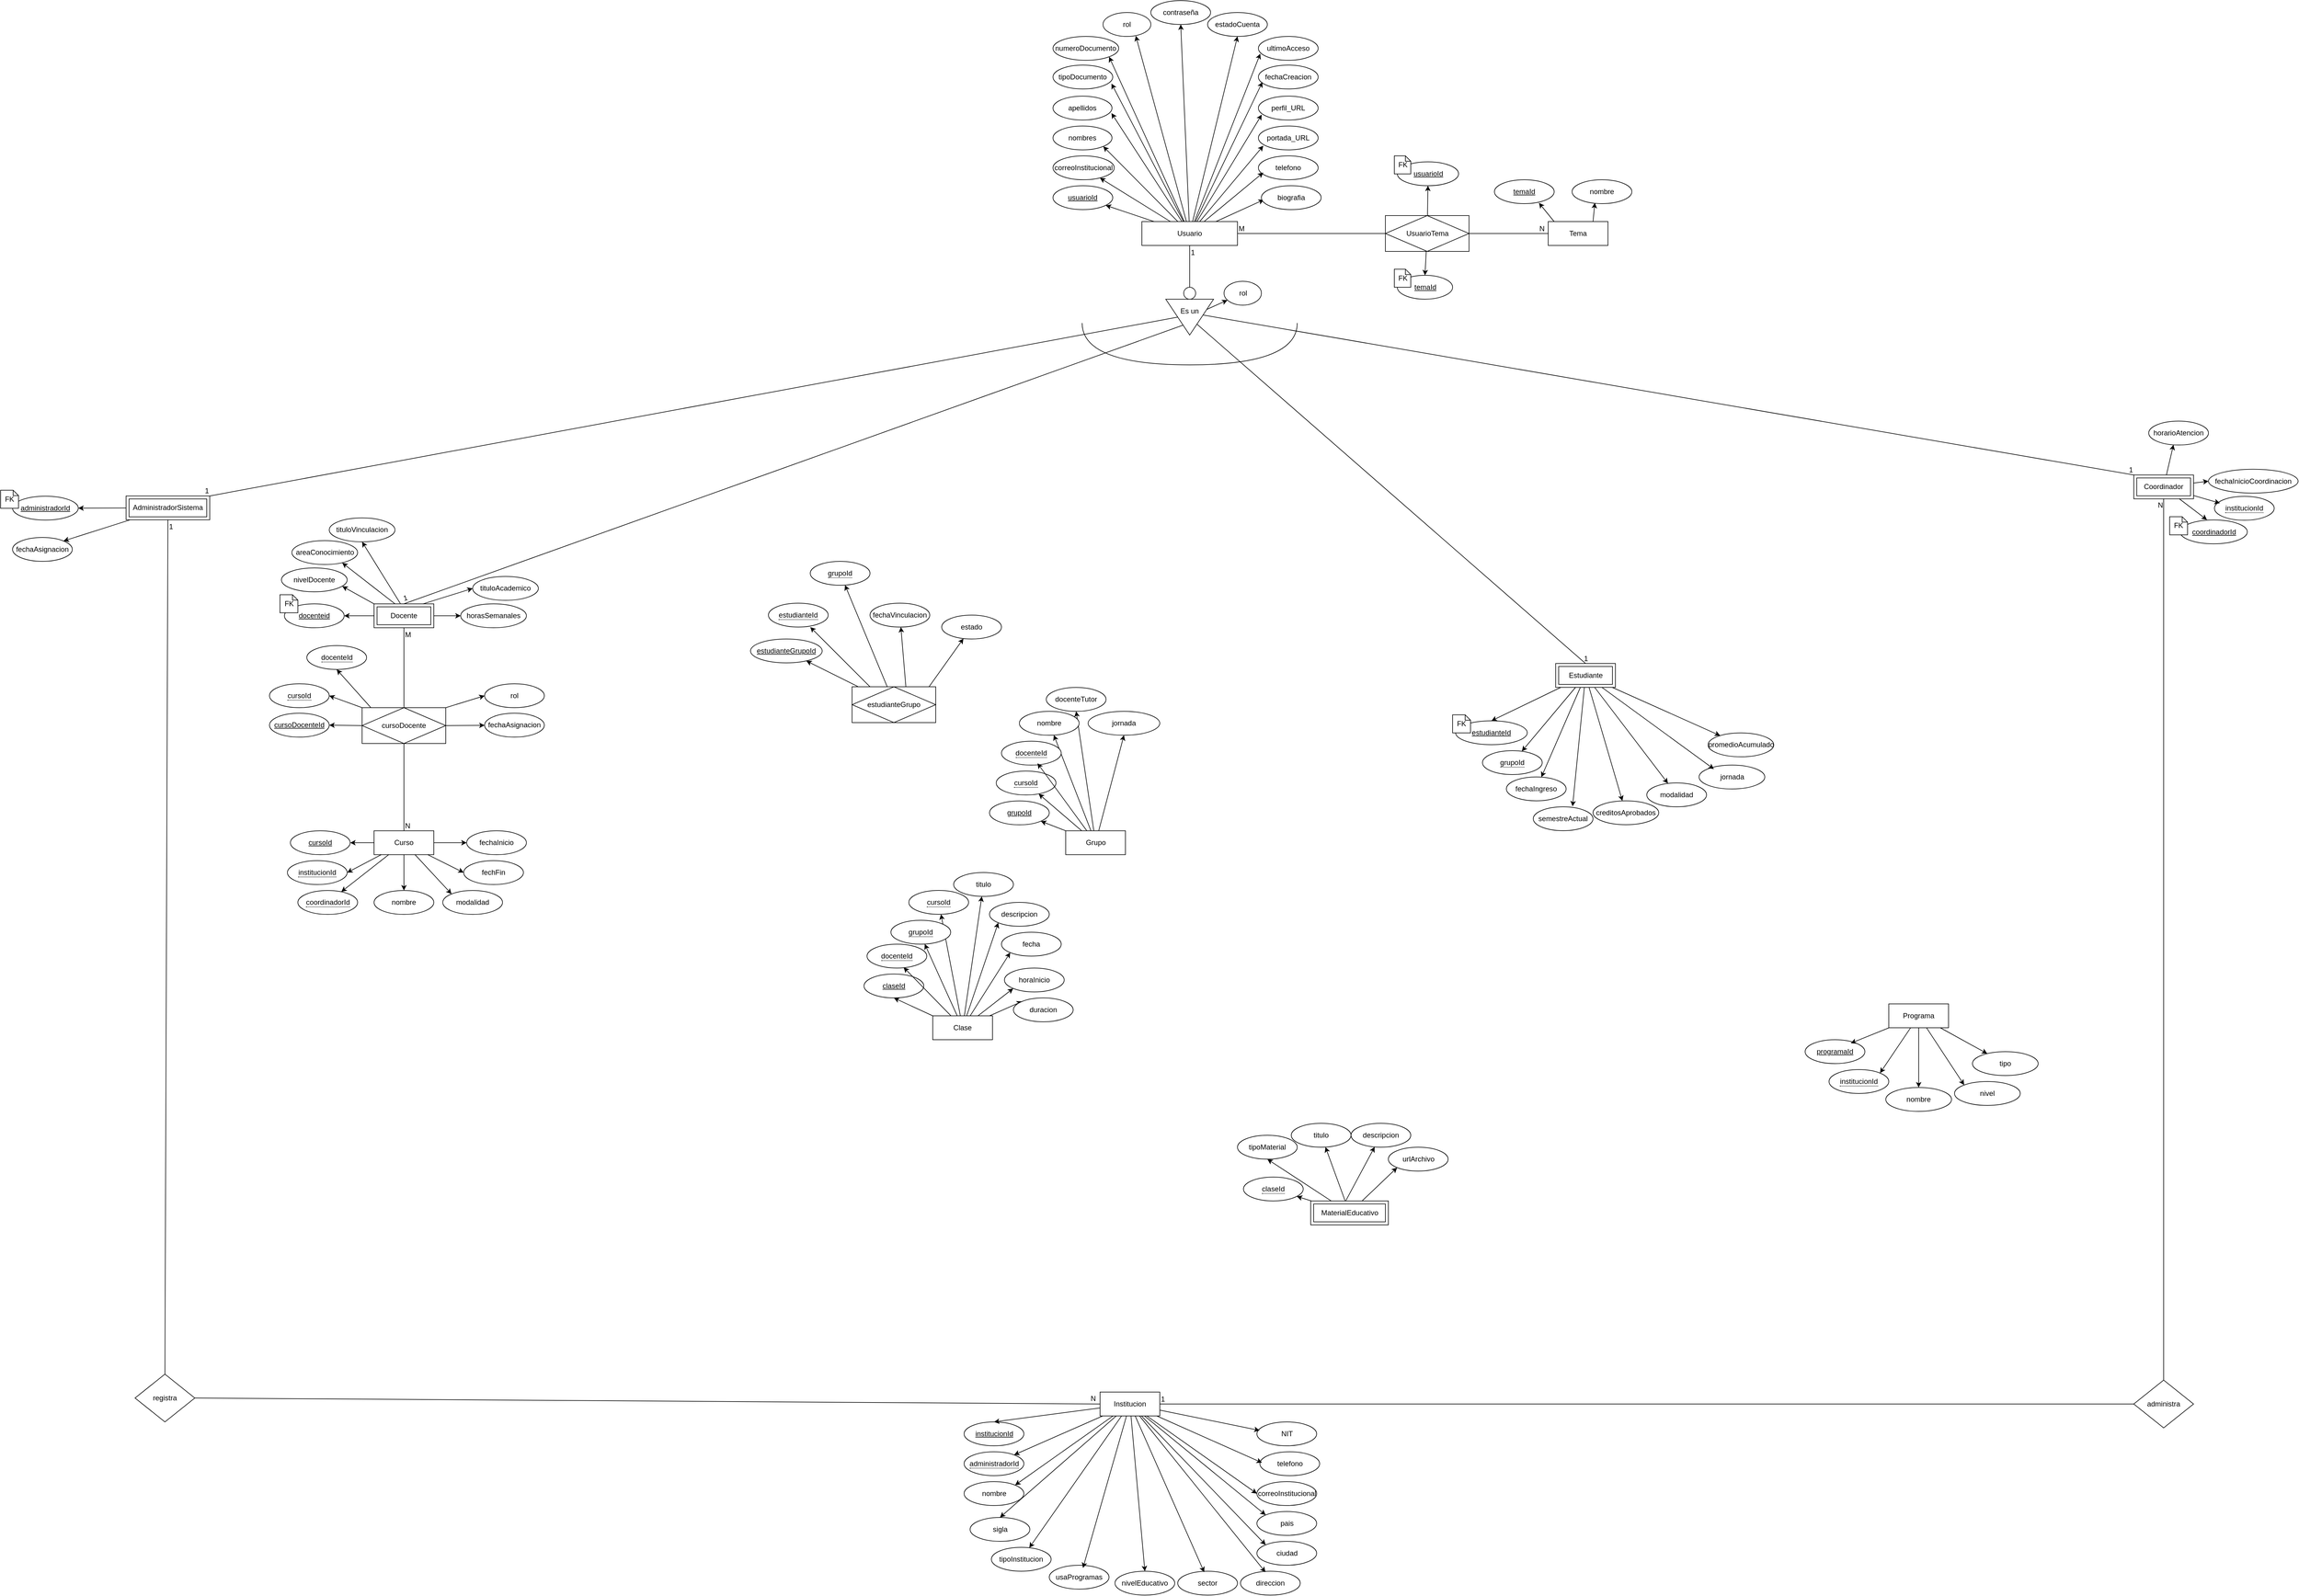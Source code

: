 <mxfile version="27.1.4">
  <diagram id="R2lEEEUBdFMjLlhIrx00" name="Page-1">
    <mxGraphModel dx="7303" dy="4677" grid="1" gridSize="10" guides="1" tooltips="1" connect="1" arrows="1" fold="1" page="1" pageScale="1" pageWidth="850" pageHeight="1100" math="0" shadow="0" extFonts="Permanent Marker^https://fonts.googleapis.com/css?family=Permanent+Marker">
      <root>
        <mxCell id="0" />
        <mxCell id="1" parent="0" />
        <mxCell id="ATPDctHjDe_tZaTQLYg7-54" value="institucionId" style="ellipse;whiteSpace=wrap;html=1;align=center;fontStyle=4;" parent="1" vertex="1">
          <mxGeometry x="-837.5" y="950" width="100" height="40" as="geometry" />
        </mxCell>
        <mxCell id="ATPDctHjDe_tZaTQLYg7-56" value="nombre" style="ellipse;whiteSpace=wrap;html=1;align=center;" parent="1" vertex="1">
          <mxGeometry x="-837.5" y="1050" width="100" height="40" as="geometry" />
        </mxCell>
        <mxCell id="ATPDctHjDe_tZaTQLYg7-58" value="sigla" style="ellipse;whiteSpace=wrap;html=1;align=center;" parent="1" vertex="1">
          <mxGeometry x="-827.5" y="1110" width="100" height="40" as="geometry" />
        </mxCell>
        <mxCell id="ATPDctHjDe_tZaTQLYg7-60" value="tipoInstitucion" style="ellipse;whiteSpace=wrap;html=1;align=center;" parent="1" vertex="1">
          <mxGeometry x="-791.87" y="1160" width="100" height="40" as="geometry" />
        </mxCell>
        <mxCell id="ATPDctHjDe_tZaTQLYg7-83" value="nivelEducativo" style="ellipse;whiteSpace=wrap;html=1;align=center;" parent="1" vertex="1">
          <mxGeometry x="-585" y="1200" width="100" height="40" as="geometry" />
        </mxCell>
        <mxCell id="ATPDctHjDe_tZaTQLYg7-85" value="sector" style="ellipse;whiteSpace=wrap;html=1;align=center;" parent="1" vertex="1">
          <mxGeometry x="-480" y="1200" width="100" height="40" as="geometry" />
        </mxCell>
        <mxCell id="ATPDctHjDe_tZaTQLYg7-88" value="direccion" style="ellipse;whiteSpace=wrap;html=1;align=center;" parent="1" vertex="1">
          <mxGeometry x="-375" y="1200" width="100" height="40" as="geometry" />
        </mxCell>
        <mxCell id="ATPDctHjDe_tZaTQLYg7-94" value="correoInstitucional" style="ellipse;whiteSpace=wrap;html=1;align=center;" parent="1" vertex="1">
          <mxGeometry x="-347.5" y="1050" width="100" height="40" as="geometry" />
        </mxCell>
        <mxCell id="ATPDctHjDe_tZaTQLYg7-96" value="telefono" style="ellipse;whiteSpace=wrap;html=1;align=center;" parent="1" vertex="1">
          <mxGeometry x="-342.5" y="1000" width="100" height="40" as="geometry" />
        </mxCell>
        <mxCell id="ATPDctHjDe_tZaTQLYg7-98" value="NIT" style="ellipse;whiteSpace=wrap;html=1;align=center;" parent="1" vertex="1">
          <mxGeometry x="-347.5" y="950" width="100" height="40" as="geometry" />
        </mxCell>
        <mxCell id="ATPDctHjDe_tZaTQLYg7-91" value="ciudad" style="ellipse;whiteSpace=wrap;html=1;align=center;" parent="1" vertex="1">
          <mxGeometry x="-347.5" y="1150" width="100" height="40" as="geometry" />
        </mxCell>
        <mxCell id="ATPDctHjDe_tZaTQLYg7-90" value="pais" style="ellipse;whiteSpace=wrap;html=1;align=center;" parent="1" vertex="1">
          <mxGeometry x="-347.5" y="1100" width="100" height="40" as="geometry" />
        </mxCell>
        <mxCell id="LewPVLKpu9hC1O8GUgil-18" value="&lt;span style=&quot;border-bottom: 1px dotted&quot;&gt;administradorId&lt;/span&gt;" style="ellipse;whiteSpace=wrap;html=1;align=center;" parent="1" vertex="1">
          <mxGeometry x="-837.5" y="1000" width="100" height="40" as="geometry" />
        </mxCell>
        <mxCell id="3NcwyOSZlat6dOCYyIWV-23" value="" style="rounded=0;orthogonalLoop=1;jettySize=auto;html=1;exitX=0.452;exitY=-0.008;exitDx=0;exitDy=0;exitPerimeter=0;" parent="1" source="ATPDctHjDe_tZaTQLYg7-2" target="3NcwyOSZlat6dOCYyIWV-22" edge="1">
          <mxGeometry relative="1" as="geometry" />
        </mxCell>
        <mxCell id="3NcwyOSZlat6dOCYyIWV-69" style="edgeStyle=none;rounded=0;orthogonalLoop=1;jettySize=auto;html=1;entryX=0.5;entryY=1;entryDx=0;entryDy=0;" parent="1" source="ATPDctHjDe_tZaTQLYg7-2" target="3NcwyOSZlat6dOCYyIWV-68" edge="1">
          <mxGeometry relative="1" as="geometry" />
        </mxCell>
        <mxCell id="3NcwyOSZlat6dOCYyIWV-71" value="" style="edgeStyle=none;rounded=0;orthogonalLoop=1;jettySize=auto;html=1;" parent="1" source="ATPDctHjDe_tZaTQLYg7-2" target="3NcwyOSZlat6dOCYyIWV-70" edge="1">
          <mxGeometry relative="1" as="geometry" />
        </mxCell>
        <mxCell id="3NcwyOSZlat6dOCYyIWV-73" value="" style="edgeStyle=none;rounded=0;orthogonalLoop=1;jettySize=auto;html=1;" parent="1" source="ATPDctHjDe_tZaTQLYg7-2" target="3NcwyOSZlat6dOCYyIWV-72" edge="1">
          <mxGeometry relative="1" as="geometry" />
        </mxCell>
        <mxCell id="3NcwyOSZlat6dOCYyIWV-89" style="edgeStyle=none;rounded=0;orthogonalLoop=1;jettySize=auto;html=1;entryX=0;entryY=1;entryDx=0;entryDy=0;" parent="1" source="ATPDctHjDe_tZaTQLYg7-2" target="3NcwyOSZlat6dOCYyIWV-88" edge="1">
          <mxGeometry relative="1" as="geometry" />
        </mxCell>
        <mxCell id="ATPDctHjDe_tZaTQLYg7-2" value="MaterialEducativo" style="shape=ext;margin=3;double=1;whiteSpace=wrap;html=1;align=center;" parent="1" vertex="1">
          <mxGeometry x="-257.5" y="580" width="130" height="40" as="geometry" />
        </mxCell>
        <mxCell id="cLRoCvXAYTtnO3edsNVs-38" style="rounded=0;orthogonalLoop=1;jettySize=auto;html=1;entryX=0.5;entryY=0;entryDx=0;entryDy=0;" parent="1" source="ATPDctHjDe_tZaTQLYg7-15" target="ATPDctHjDe_tZaTQLYg7-54" edge="1">
          <mxGeometry relative="1" as="geometry" />
        </mxCell>
        <mxCell id="cLRoCvXAYTtnO3edsNVs-39" style="rounded=0;orthogonalLoop=1;jettySize=auto;html=1;" parent="1" source="ATPDctHjDe_tZaTQLYg7-15" target="LewPVLKpu9hC1O8GUgil-18" edge="1">
          <mxGeometry relative="1" as="geometry" />
        </mxCell>
        <mxCell id="cLRoCvXAYTtnO3edsNVs-40" style="rounded=0;orthogonalLoop=1;jettySize=auto;html=1;entryX=1;entryY=0;entryDx=0;entryDy=0;" parent="1" source="ATPDctHjDe_tZaTQLYg7-15" target="ATPDctHjDe_tZaTQLYg7-56" edge="1">
          <mxGeometry relative="1" as="geometry">
            <mxPoint x="-747.844" y="1052.601" as="targetPoint" />
          </mxGeometry>
        </mxCell>
        <mxCell id="cLRoCvXAYTtnO3edsNVs-41" style="rounded=0;orthogonalLoop=1;jettySize=auto;html=1;entryX=0.5;entryY=0;entryDx=0;entryDy=0;" parent="1" source="ATPDctHjDe_tZaTQLYg7-15" target="ATPDctHjDe_tZaTQLYg7-58" edge="1">
          <mxGeometry relative="1" as="geometry" />
        </mxCell>
        <mxCell id="cLRoCvXAYTtnO3edsNVs-42" style="rounded=0;orthogonalLoop=1;jettySize=auto;html=1;" parent="1" source="ATPDctHjDe_tZaTQLYg7-15" target="ATPDctHjDe_tZaTQLYg7-60" edge="1">
          <mxGeometry relative="1" as="geometry" />
        </mxCell>
        <mxCell id="cLRoCvXAYTtnO3edsNVs-43" style="rounded=0;orthogonalLoop=1;jettySize=auto;html=1;entryX=0.5;entryY=0;entryDx=0;entryDy=0;" parent="1" source="ATPDctHjDe_tZaTQLYg7-15" target="ATPDctHjDe_tZaTQLYg7-83" edge="1">
          <mxGeometry relative="1" as="geometry" />
        </mxCell>
        <mxCell id="cLRoCvXAYTtnO3edsNVs-46" style="edgeStyle=none;rounded=0;orthogonalLoop=1;jettySize=auto;html=1;entryX=0;entryY=0;entryDx=0;entryDy=0;" parent="1" source="ATPDctHjDe_tZaTQLYg7-15" target="ATPDctHjDe_tZaTQLYg7-91" edge="1">
          <mxGeometry relative="1" as="geometry" />
        </mxCell>
        <mxCell id="cLRoCvXAYTtnO3edsNVs-47" style="edgeStyle=none;rounded=0;orthogonalLoop=1;jettySize=auto;html=1;entryX=0;entryY=0;entryDx=0;entryDy=0;" parent="1" source="ATPDctHjDe_tZaTQLYg7-15" target="ATPDctHjDe_tZaTQLYg7-90" edge="1">
          <mxGeometry relative="1" as="geometry" />
        </mxCell>
        <mxCell id="cLRoCvXAYTtnO3edsNVs-48" style="edgeStyle=none;rounded=0;orthogonalLoop=1;jettySize=auto;html=1;entryX=0;entryY=0.5;entryDx=0;entryDy=0;" parent="1" source="ATPDctHjDe_tZaTQLYg7-15" target="ATPDctHjDe_tZaTQLYg7-94" edge="1">
          <mxGeometry relative="1" as="geometry" />
        </mxCell>
        <mxCell id="ATPDctHjDe_tZaTQLYg7-15" value="Institucion" style="whiteSpace=wrap;html=1;align=center;" parent="1" vertex="1">
          <mxGeometry x="-610" y="900" width="100" height="40" as="geometry" />
        </mxCell>
        <mxCell id="3NcwyOSZlat6dOCYyIWV-25" style="rounded=0;orthogonalLoop=1;jettySize=auto;html=1;entryX=0.5;entryY=1;entryDx=0;entryDy=0;exitX=0;exitY=0;exitDx=0;exitDy=0;" parent="1" source="ATPDctHjDe_tZaTQLYg7-16" target="3NcwyOSZlat6dOCYyIWV-24" edge="1">
          <mxGeometry relative="1" as="geometry" />
        </mxCell>
        <mxCell id="3NcwyOSZlat6dOCYyIWV-59" style="edgeStyle=none;rounded=0;orthogonalLoop=1;jettySize=auto;html=1;" parent="1" source="ATPDctHjDe_tZaTQLYg7-16" target="3NcwyOSZlat6dOCYyIWV-58" edge="1">
          <mxGeometry relative="1" as="geometry" />
        </mxCell>
        <mxCell id="3NcwyOSZlat6dOCYyIWV-80" value="" style="edgeStyle=none;rounded=0;orthogonalLoop=1;jettySize=auto;html=1;" parent="1" source="ATPDctHjDe_tZaTQLYg7-16" target="3NcwyOSZlat6dOCYyIWV-79" edge="1">
          <mxGeometry relative="1" as="geometry" />
        </mxCell>
        <mxCell id="3NcwyOSZlat6dOCYyIWV-82" style="edgeStyle=none;rounded=0;orthogonalLoop=1;jettySize=auto;html=1;entryX=0;entryY=1;entryDx=0;entryDy=0;" parent="1" source="ATPDctHjDe_tZaTQLYg7-16" target="3NcwyOSZlat6dOCYyIWV-81" edge="1">
          <mxGeometry relative="1" as="geometry" />
        </mxCell>
        <mxCell id="3NcwyOSZlat6dOCYyIWV-85" style="edgeStyle=none;rounded=0;orthogonalLoop=1;jettySize=auto;html=1;entryX=0;entryY=1;entryDx=0;entryDy=0;" parent="1" source="ATPDctHjDe_tZaTQLYg7-16" target="3NcwyOSZlat6dOCYyIWV-83" edge="1">
          <mxGeometry relative="1" as="geometry" />
        </mxCell>
        <mxCell id="3NcwyOSZlat6dOCYyIWV-86" style="edgeStyle=none;rounded=0;orthogonalLoop=1;jettySize=auto;html=1;entryX=0;entryY=0;entryDx=0;entryDy=0;" parent="1" source="ATPDctHjDe_tZaTQLYg7-16" target="3NcwyOSZlat6dOCYyIWV-84" edge="1">
          <mxGeometry relative="1" as="geometry" />
        </mxCell>
        <mxCell id="ATPDctHjDe_tZaTQLYg7-16" value="Clase" style="whiteSpace=wrap;html=1;align=center;" parent="1" vertex="1">
          <mxGeometry x="-890" y="270" width="100" height="40" as="geometry" />
        </mxCell>
        <mxCell id="3NcwyOSZlat6dOCYyIWV-31" value="" style="edgeStyle=none;rounded=0;orthogonalLoop=1;jettySize=auto;html=1;exitX=0;exitY=0;exitDx=0;exitDy=0;" parent="1" source="ATPDctHjDe_tZaTQLYg7-18" target="3NcwyOSZlat6dOCYyIWV-28" edge="1">
          <mxGeometry relative="1" as="geometry" />
        </mxCell>
        <mxCell id="3NcwyOSZlat6dOCYyIWV-33" value="" style="edgeStyle=none;rounded=0;orthogonalLoop=1;jettySize=auto;html=1;" parent="1" source="ATPDctHjDe_tZaTQLYg7-18" target="3NcwyOSZlat6dOCYyIWV-32" edge="1">
          <mxGeometry relative="1" as="geometry" />
        </mxCell>
        <mxCell id="3NcwyOSZlat6dOCYyIWV-49" style="edgeStyle=none;rounded=0;orthogonalLoop=1;jettySize=auto;html=1;" parent="1" source="ATPDctHjDe_tZaTQLYg7-18" target="3NcwyOSZlat6dOCYyIWV-48" edge="1">
          <mxGeometry relative="1" as="geometry" />
        </mxCell>
        <mxCell id="3NcwyOSZlat6dOCYyIWV-55" style="edgeStyle=none;rounded=0;orthogonalLoop=1;jettySize=auto;html=1;entryX=0.5;entryY=1;entryDx=0;entryDy=0;" parent="1" source="ATPDctHjDe_tZaTQLYg7-18" target="3NcwyOSZlat6dOCYyIWV-54" edge="1">
          <mxGeometry relative="1" as="geometry" />
        </mxCell>
        <mxCell id="ATPDctHjDe_tZaTQLYg7-18" value="Grupo" style="whiteSpace=wrap;html=1;align=center;" parent="1" vertex="1">
          <mxGeometry x="-667.5" y="-39.85" width="100" height="40" as="geometry" />
        </mxCell>
        <mxCell id="ATPDctHjDe_tZaTQLYg7-20" value="registra" style="rhombus;whiteSpace=wrap;html=1;" parent="1" vertex="1">
          <mxGeometry x="-2225" y="870" width="100" height="80" as="geometry" />
        </mxCell>
        <mxCell id="ATPDctHjDe_tZaTQLYg7-29" value="" style="endArrow=none;html=1;rounded=0;exitX=1;exitY=0.5;exitDx=0;exitDy=0;entryX=0;entryY=0.5;entryDx=0;entryDy=0;" parent="1" source="ATPDctHjDe_tZaTQLYg7-20" target="ATPDctHjDe_tZaTQLYg7-15" edge="1">
          <mxGeometry relative="1" as="geometry">
            <mxPoint x="-262.5" y="279.5" as="sourcePoint" />
            <mxPoint x="-197.5" y="280" as="targetPoint" />
          </mxGeometry>
        </mxCell>
        <mxCell id="ATPDctHjDe_tZaTQLYg7-30" value="N" style="resizable=0;html=1;whiteSpace=wrap;align=right;verticalAlign=bottom;" parent="ATPDctHjDe_tZaTQLYg7-29" connectable="0" vertex="1">
          <mxGeometry x="1" relative="1" as="geometry">
            <mxPoint x="-5" as="offset" />
          </mxGeometry>
        </mxCell>
        <mxCell id="ATPDctHjDe_tZaTQLYg7-34" value="" style="endArrow=none;html=1;rounded=0;entryX=0.5;entryY=0;entryDx=0;entryDy=0;exitX=0.5;exitY=1;exitDx=0;exitDy=0;" parent="1" source="LewPVLKpu9hC1O8GUgil-41" target="ATPDctHjDe_tZaTQLYg7-20" edge="1">
          <mxGeometry relative="1" as="geometry">
            <mxPoint x="-837.5" y="-580" as="sourcePoint" />
            <mxPoint x="-297.5" y="-600.5" as="targetPoint" />
          </mxGeometry>
        </mxCell>
        <mxCell id="ATPDctHjDe_tZaTQLYg7-35" value="1" style="resizable=0;html=1;whiteSpace=wrap;align=left;verticalAlign=bottom;direction=east;" parent="ATPDctHjDe_tZaTQLYg7-34" connectable="0" vertex="1">
          <mxGeometry x="-1" relative="1" as="geometry">
            <mxPoint y="20" as="offset" />
          </mxGeometry>
        </mxCell>
        <mxCell id="ATPDctHjDe_tZaTQLYg7-53" value="administradorId" style="ellipse;whiteSpace=wrap;html=1;align=center;fontStyle=4;" parent="1" vertex="1">
          <mxGeometry x="-2430" y="-600.15" width="110" height="40" as="geometry" />
        </mxCell>
        <mxCell id="ATPDctHjDe_tZaTQLYg7-63" value="administra" style="rhombus;whiteSpace=wrap;html=1;" parent="1" vertex="1">
          <mxGeometry x="1120" y="880" width="100" height="80" as="geometry" />
        </mxCell>
        <mxCell id="ATPDctHjDe_tZaTQLYg7-65" value="" style="endArrow=none;html=1;rounded=0;exitX=1;exitY=0.5;exitDx=0;exitDy=0;entryX=0;entryY=0.5;entryDx=0;entryDy=0;" parent="1" source="ATPDctHjDe_tZaTQLYg7-15" target="ATPDctHjDe_tZaTQLYg7-63" edge="1">
          <mxGeometry relative="1" as="geometry">
            <mxPoint x="-157.5" y="480" as="sourcePoint" />
            <mxPoint x="-137.5" y="580" as="targetPoint" />
            <Array as="points" />
          </mxGeometry>
        </mxCell>
        <mxCell id="ATPDctHjDe_tZaTQLYg7-66" value="1" style="resizable=0;html=1;whiteSpace=wrap;align=left;verticalAlign=bottom;" parent="ATPDctHjDe_tZaTQLYg7-65" connectable="0" vertex="1">
          <mxGeometry x="-1" relative="1" as="geometry" />
        </mxCell>
        <mxCell id="ATPDctHjDe_tZaTQLYg7-68" value="" style="endArrow=none;html=1;rounded=0;exitX=0.5;exitY=0;exitDx=0;exitDy=0;entryX=0.5;entryY=1;entryDx=0;entryDy=0;" parent="1" source="ATPDctHjDe_tZaTQLYg7-63" target="LewPVLKpu9hC1O8GUgil-17" edge="1">
          <mxGeometry relative="1" as="geometry">
            <mxPoint x="90" y="-540" as="sourcePoint" />
            <mxPoint x="400" y="-620" as="targetPoint" />
          </mxGeometry>
        </mxCell>
        <mxCell id="ATPDctHjDe_tZaTQLYg7-70" value="N" style="resizable=0;html=1;whiteSpace=wrap;align=right;verticalAlign=bottom;" parent="ATPDctHjDe_tZaTQLYg7-68" connectable="0" vertex="1">
          <mxGeometry x="1" relative="1" as="geometry">
            <mxPoint y="19" as="offset" />
          </mxGeometry>
        </mxCell>
        <mxCell id="ATPDctHjDe_tZaTQLYg7-81" value="horarioAtencion" style="ellipse;whiteSpace=wrap;html=1;align=center;" parent="1" vertex="1">
          <mxGeometry x="1145" y="-725.85" width="100" height="40" as="geometry" />
        </mxCell>
        <mxCell id="cLRoCvXAYTtnO3edsNVs-83" style="edgeStyle=none;rounded=0;orthogonalLoop=1;jettySize=auto;html=1;" parent="1" source="ATPDctHjDe_tZaTQLYg7-100" target="ATPDctHjDe_tZaTQLYg7-103" edge="1">
          <mxGeometry relative="1" as="geometry" />
        </mxCell>
        <mxCell id="cLRoCvXAYTtnO3edsNVs-84" style="edgeStyle=none;rounded=0;orthogonalLoop=1;jettySize=auto;html=1;" parent="1" source="ATPDctHjDe_tZaTQLYg7-100" target="ATPDctHjDe_tZaTQLYg7-105" edge="1">
          <mxGeometry relative="1" as="geometry" />
        </mxCell>
        <mxCell id="cLRoCvXAYTtnO3edsNVs-85" style="edgeStyle=none;rounded=0;orthogonalLoop=1;jettySize=auto;html=1;entryX=1;entryY=1;entryDx=0;entryDy=0;" parent="1" source="ATPDctHjDe_tZaTQLYg7-100" target="ATPDctHjDe_tZaTQLYg7-107" edge="1">
          <mxGeometry relative="1" as="geometry" />
        </mxCell>
        <mxCell id="cLRoCvXAYTtnO3edsNVs-86" style="edgeStyle=none;rounded=0;orthogonalLoop=1;jettySize=auto;html=1;entryX=0.991;entryY=0.712;entryDx=0;entryDy=0;entryPerimeter=0;" parent="1" source="ATPDctHjDe_tZaTQLYg7-100" target="cLRoCvXAYTtnO3edsNVs-2" edge="1">
          <mxGeometry relative="1" as="geometry" />
        </mxCell>
        <mxCell id="cLRoCvXAYTtnO3edsNVs-87" style="edgeStyle=none;rounded=0;orthogonalLoop=1;jettySize=auto;html=1;entryX=0.042;entryY=0.586;entryDx=0;entryDy=0;entryPerimeter=0;" parent="1" source="ATPDctHjDe_tZaTQLYg7-100" target="ATPDctHjDe_tZaTQLYg7-123" edge="1">
          <mxGeometry relative="1" as="geometry" />
        </mxCell>
        <mxCell id="cLRoCvXAYTtnO3edsNVs-89" style="edgeStyle=none;rounded=0;orthogonalLoop=1;jettySize=auto;html=1;entryX=0.082;entryY=0.826;entryDx=0;entryDy=0;entryPerimeter=0;" parent="1" source="ATPDctHjDe_tZaTQLYg7-100" target="ATPDctHjDe_tZaTQLYg7-122" edge="1">
          <mxGeometry relative="1" as="geometry" />
        </mxCell>
        <mxCell id="cLRoCvXAYTtnO3edsNVs-90" style="edgeStyle=none;rounded=0;orthogonalLoop=1;jettySize=auto;html=1;entryX=0.056;entryY=0.775;entryDx=0;entryDy=0;entryPerimeter=0;" parent="1" source="ATPDctHjDe_tZaTQLYg7-100" target="ATPDctHjDe_tZaTQLYg7-121" edge="1">
          <mxGeometry relative="1" as="geometry" />
        </mxCell>
        <mxCell id="cLRoCvXAYTtnO3edsNVs-94" style="edgeStyle=none;rounded=0;orthogonalLoop=1;jettySize=auto;html=1;entryX=0.5;entryY=1;entryDx=0;entryDy=0;" parent="1" source="ATPDctHjDe_tZaTQLYg7-100" target="ATPDctHjDe_tZaTQLYg7-109" edge="1">
          <mxGeometry relative="1" as="geometry" />
        </mxCell>
        <mxCell id="cLRoCvXAYTtnO3edsNVs-95" style="edgeStyle=none;rounded=0;orthogonalLoop=1;jettySize=auto;html=1;entryX=0.685;entryY=0.976;entryDx=0;entryDy=0;entryPerimeter=0;" parent="1" source="ATPDctHjDe_tZaTQLYg7-100" target="ATPDctHjDe_tZaTQLYg7-111" edge="1">
          <mxGeometry relative="1" as="geometry" />
        </mxCell>
        <mxCell id="cLRoCvXAYTtnO3edsNVs-96" style="edgeStyle=none;rounded=0;orthogonalLoop=1;jettySize=auto;html=1;entryX=0.5;entryY=1;entryDx=0;entryDy=0;" parent="1" source="ATPDctHjDe_tZaTQLYg7-100" target="ATPDctHjDe_tZaTQLYg7-113" edge="1">
          <mxGeometry relative="1" as="geometry" />
        </mxCell>
        <mxCell id="ATPDctHjDe_tZaTQLYg7-100" value="Usuario" style="whiteSpace=wrap;html=1;align=center;" parent="1" vertex="1">
          <mxGeometry x="-540" y="-1060" width="160" height="40" as="geometry" />
        </mxCell>
        <mxCell id="ATPDctHjDe_tZaTQLYg7-103" value="usuarioId" style="ellipse;whiteSpace=wrap;html=1;align=center;fontStyle=4;" parent="1" vertex="1">
          <mxGeometry x="-688.75" y="-1120" width="100" height="40" as="geometry" />
        </mxCell>
        <mxCell id="ATPDctHjDe_tZaTQLYg7-105" value="correoInstitucional" style="ellipse;whiteSpace=wrap;html=1;align=center;" parent="1" vertex="1">
          <mxGeometry x="-688.75" y="-1170" width="102.5" height="40" as="geometry" />
        </mxCell>
        <mxCell id="ATPDctHjDe_tZaTQLYg7-107" value="nombres" style="ellipse;whiteSpace=wrap;html=1;align=center;" parent="1" vertex="1">
          <mxGeometry x="-688.75" y="-1220" width="98.75" height="40" as="geometry" />
        </mxCell>
        <mxCell id="ATPDctHjDe_tZaTQLYg7-109" value="contraseña" style="ellipse;whiteSpace=wrap;html=1;align=center;" parent="1" vertex="1">
          <mxGeometry x="-525" y="-1430" width="100" height="40" as="geometry" />
        </mxCell>
        <mxCell id="ATPDctHjDe_tZaTQLYg7-111" value="rol" style="ellipse;whiteSpace=wrap;html=1;align=center;" parent="1" vertex="1">
          <mxGeometry x="-605" y="-1410" width="80" height="40" as="geometry" />
        </mxCell>
        <mxCell id="ATPDctHjDe_tZaTQLYg7-113" value="estadoCuenta" style="ellipse;whiteSpace=wrap;html=1;align=center;" parent="1" vertex="1">
          <mxGeometry x="-430" y="-1410" width="100" height="40" as="geometry" />
        </mxCell>
        <mxCell id="ATPDctHjDe_tZaTQLYg7-115" value="fechaCreacion" style="ellipse;whiteSpace=wrap;html=1;align=center;" parent="1" vertex="1">
          <mxGeometry x="-345" y="-1322" width="100" height="40" as="geometry" />
        </mxCell>
        <mxCell id="ATPDctHjDe_tZaTQLYg7-117" value="ultimoAcceso" style="ellipse;whiteSpace=wrap;html=1;align=center;" parent="1" vertex="1">
          <mxGeometry x="-345" y="-1370" width="100" height="40" as="geometry" />
        </mxCell>
        <mxCell id="ATPDctHjDe_tZaTQLYg7-119" value="telefono" style="ellipse;whiteSpace=wrap;html=1;align=center;" parent="1" vertex="1">
          <mxGeometry x="-345" y="-1170" width="100" height="40" as="geometry" />
        </mxCell>
        <mxCell id="ATPDctHjDe_tZaTQLYg7-121" value="perfil_URL" style="ellipse;whiteSpace=wrap;html=1;align=center;" parent="1" vertex="1">
          <mxGeometry x="-345" y="-1270" width="100" height="40" as="geometry" />
        </mxCell>
        <mxCell id="ATPDctHjDe_tZaTQLYg7-122" value="portada_URL" style="ellipse;whiteSpace=wrap;html=1;align=center;" parent="1" vertex="1">
          <mxGeometry x="-345" y="-1220" width="100" height="40" as="geometry" />
        </mxCell>
        <mxCell id="ATPDctHjDe_tZaTQLYg7-123" value="biografia" style="ellipse;whiteSpace=wrap;html=1;align=center;" parent="1" vertex="1">
          <mxGeometry x="-340" y="-1120" width="100" height="40" as="geometry" />
        </mxCell>
        <mxCell id="ATPDctHjDe_tZaTQLYg7-135" style="edgeStyle=none;rounded=0;orthogonalLoop=1;jettySize=auto;html=1;entryX=0.745;entryY=0.967;entryDx=0;entryDy=0;exitX=0.099;exitY=0;exitDx=0;exitDy=0;exitPerimeter=0;entryPerimeter=0;" parent="1" source="ATPDctHjDe_tZaTQLYg7-127" target="ATPDctHjDe_tZaTQLYg7-134" edge="1">
          <mxGeometry relative="1" as="geometry" />
        </mxCell>
        <mxCell id="ATPDctHjDe_tZaTQLYg7-137" style="edgeStyle=none;rounded=0;orthogonalLoop=1;jettySize=auto;html=1;entryX=0.381;entryY=0.967;entryDx=0;entryDy=0;exitX=0.75;exitY=0;exitDx=0;exitDy=0;entryPerimeter=0;" parent="1" source="ATPDctHjDe_tZaTQLYg7-127" target="ATPDctHjDe_tZaTQLYg7-136" edge="1">
          <mxGeometry relative="1" as="geometry" />
        </mxCell>
        <mxCell id="ATPDctHjDe_tZaTQLYg7-127" value="Tema" style="whiteSpace=wrap;html=1;align=center;" parent="1" vertex="1">
          <mxGeometry x="140" y="-1060" width="100" height="40" as="geometry" />
        </mxCell>
        <mxCell id="ATPDctHjDe_tZaTQLYg7-129" value="" style="endArrow=none;html=1;rounded=0;entryX=0;entryY=0.5;entryDx=0;entryDy=0;exitX=1;exitY=0.5;exitDx=0;exitDy=0;" parent="1" source="ATPDctHjDe_tZaTQLYg7-100" target="LewPVLKpu9hC1O8GUgil-30" edge="1">
          <mxGeometry relative="1" as="geometry">
            <mxPoint x="-322.5" y="-900" as="sourcePoint" />
            <mxPoint x="-442.5" y="-930" as="targetPoint" />
          </mxGeometry>
        </mxCell>
        <mxCell id="ATPDctHjDe_tZaTQLYg7-130" value="M" style="resizable=0;html=1;whiteSpace=wrap;align=left;verticalAlign=bottom;" parent="ATPDctHjDe_tZaTQLYg7-129" connectable="0" vertex="1">
          <mxGeometry x="-1" relative="1" as="geometry">
            <mxPoint as="offset" />
          </mxGeometry>
        </mxCell>
        <mxCell id="ATPDctHjDe_tZaTQLYg7-131" value="" style="endArrow=none;html=1;rounded=0;exitX=1;exitY=0.5;exitDx=0;exitDy=0;entryX=0;entryY=0.5;entryDx=0;entryDy=0;" parent="1" source="LewPVLKpu9hC1O8GUgil-30" target="ATPDctHjDe_tZaTQLYg7-127" edge="1">
          <mxGeometry relative="1" as="geometry">
            <mxPoint x="-42.5" y="-910" as="sourcePoint" />
            <mxPoint x="262.5" y="-910" as="targetPoint" />
          </mxGeometry>
        </mxCell>
        <mxCell id="ATPDctHjDe_tZaTQLYg7-132" value="N" style="resizable=0;html=1;whiteSpace=wrap;align=right;verticalAlign=bottom;" parent="ATPDctHjDe_tZaTQLYg7-131" connectable="0" vertex="1">
          <mxGeometry x="1" relative="1" as="geometry">
            <mxPoint x="-5" as="offset" />
          </mxGeometry>
        </mxCell>
        <mxCell id="ATPDctHjDe_tZaTQLYg7-134" value="temaId" style="ellipse;whiteSpace=wrap;html=1;align=center;fontStyle=4;" parent="1" vertex="1">
          <mxGeometry x="50" y="-1130" width="100" height="40" as="geometry" />
        </mxCell>
        <mxCell id="ATPDctHjDe_tZaTQLYg7-136" value="nombre" style="ellipse;whiteSpace=wrap;html=1;align=center;" parent="1" vertex="1">
          <mxGeometry x="180" y="-1130" width="100" height="40" as="geometry" />
        </mxCell>
        <mxCell id="ATPDctHjDe_tZaTQLYg7-155" value="semestreActual" style="ellipse;whiteSpace=wrap;html=1;align=center;" parent="1" vertex="1">
          <mxGeometry x="115" y="-80" width="100" height="40" as="geometry" />
        </mxCell>
        <mxCell id="LewPVLKpu9hC1O8GUgil-1" value="fechaAsignacion" style="ellipse;whiteSpace=wrap;html=1;align=center;" parent="1" vertex="1">
          <mxGeometry x="-2430" y="-531" width="100" height="40" as="geometry" />
        </mxCell>
        <mxCell id="LewPVLKpu9hC1O8GUgil-2" value="fechaIngreso" style="ellipse;whiteSpace=wrap;html=1;align=center;" parent="1" vertex="1">
          <mxGeometry x="70" y="-130" width="100" height="40" as="geometry" />
        </mxCell>
        <mxCell id="LewPVLKpu9hC1O8GUgil-3" value="fechaInicioCoordinacion" style="ellipse;whiteSpace=wrap;html=1;align=center;" parent="1" vertex="1">
          <mxGeometry x="1245" y="-645.31" width="150" height="40" as="geometry" />
        </mxCell>
        <mxCell id="cLRoCvXAYTtnO3edsNVs-57" style="edgeStyle=none;rounded=0;orthogonalLoop=1;jettySize=auto;html=1;entryX=0.5;entryY=0;entryDx=0;entryDy=0;" parent="1" source="LewPVLKpu9hC1O8GUgil-9" target="LewPVLKpu9hC1O8GUgil-22" edge="1">
          <mxGeometry relative="1" as="geometry" />
        </mxCell>
        <mxCell id="cLRoCvXAYTtnO3edsNVs-58" style="edgeStyle=none;rounded=0;orthogonalLoop=1;jettySize=auto;html=1;" parent="1" source="LewPVLKpu9hC1O8GUgil-9" target="cLRoCvXAYTtnO3edsNVs-35" edge="1">
          <mxGeometry relative="1" as="geometry" />
        </mxCell>
        <mxCell id="cLRoCvXAYTtnO3edsNVs-59" style="edgeStyle=none;rounded=0;orthogonalLoop=1;jettySize=auto;html=1;" parent="1" source="LewPVLKpu9hC1O8GUgil-9" target="LewPVLKpu9hC1O8GUgil-2" edge="1">
          <mxGeometry relative="1" as="geometry" />
        </mxCell>
        <mxCell id="cLRoCvXAYTtnO3edsNVs-61" style="edgeStyle=none;rounded=0;orthogonalLoop=1;jettySize=auto;html=1;" parent="1" source="LewPVLKpu9hC1O8GUgil-9" target="cLRoCvXAYTtnO3edsNVs-27" edge="1">
          <mxGeometry relative="1" as="geometry" />
        </mxCell>
        <mxCell id="cLRoCvXAYTtnO3edsNVs-62" style="edgeStyle=none;rounded=0;orthogonalLoop=1;jettySize=auto;html=1;" parent="1" source="LewPVLKpu9hC1O8GUgil-9" target="cLRoCvXAYTtnO3edsNVs-26" edge="1">
          <mxGeometry relative="1" as="geometry" />
        </mxCell>
        <mxCell id="cLRoCvXAYTtnO3edsNVs-64" style="edgeStyle=none;rounded=0;orthogonalLoop=1;jettySize=auto;html=1;" parent="1" source="LewPVLKpu9hC1O8GUgil-9" target="cLRoCvXAYTtnO3edsNVs-31" edge="1">
          <mxGeometry relative="1" as="geometry" />
        </mxCell>
        <mxCell id="LewPVLKpu9hC1O8GUgil-9" value="Estudiante" style="shape=ext;margin=3;double=1;whiteSpace=wrap;html=1;align=center;" parent="1" vertex="1">
          <mxGeometry x="152.5" y="-320" width="100" height="40" as="geometry" />
        </mxCell>
        <mxCell id="cLRoCvXAYTtnO3edsNVs-13" style="rounded=0;orthogonalLoop=1;jettySize=auto;html=1;entryX=0;entryY=0.5;entryDx=0;entryDy=0;" parent="1" source="LewPVLKpu9hC1O8GUgil-17" target="LewPVLKpu9hC1O8GUgil-3" edge="1">
          <mxGeometry relative="1" as="geometry" />
        </mxCell>
        <mxCell id="cLRoCvXAYTtnO3edsNVs-15" style="rounded=0;orthogonalLoop=1;jettySize=auto;html=1;entryX=0.414;entryY=0.989;entryDx=0;entryDy=0;entryPerimeter=0;" parent="1" source="LewPVLKpu9hC1O8GUgil-17" target="ATPDctHjDe_tZaTQLYg7-81" edge="1">
          <mxGeometry relative="1" as="geometry" />
        </mxCell>
        <mxCell id="LewPVLKpu9hC1O8GUgil-17" value="Coordinador" style="shape=ext;margin=3;double=1;whiteSpace=wrap;html=1;align=center;" parent="1" vertex="1">
          <mxGeometry x="1120" y="-635.7" width="100" height="40" as="geometry" />
        </mxCell>
        <mxCell id="LewPVLKpu9hC1O8GUgil-21" value="FK" style="shape=note;size=9;whiteSpace=wrap;html=1;" parent="1" vertex="1">
          <mxGeometry x="-2450" y="-610.15" width="30" height="30.3" as="geometry" />
        </mxCell>
        <mxCell id="LewPVLKpu9hC1O8GUgil-22" value="estudianteId" style="ellipse;whiteSpace=wrap;html=1;align=center;fontStyle=4;" parent="1" vertex="1">
          <mxGeometry x="-15" y="-224" width="120" height="40" as="geometry" />
        </mxCell>
        <mxCell id="LewPVLKpu9hC1O8GUgil-23" value="FK" style="shape=note;size=9;whiteSpace=wrap;html=1;" parent="1" vertex="1">
          <mxGeometry x="-20" y="-234" width="30" height="30.3" as="geometry" />
        </mxCell>
        <mxCell id="LewPVLKpu9hC1O8GUgil-25" value="coordinadorId" style="ellipse;whiteSpace=wrap;html=1;align=center;fontStyle=4;" parent="1" vertex="1">
          <mxGeometry x="1197.5" y="-560.39" width="112.5" height="40" as="geometry" />
        </mxCell>
        <mxCell id="LewPVLKpu9hC1O8GUgil-26" value="FK" style="shape=note;size=9;whiteSpace=wrap;html=1;" parent="1" vertex="1">
          <mxGeometry x="1180" y="-565.7" width="30" height="30.3" as="geometry" />
        </mxCell>
        <mxCell id="LewPVLKpu9hC1O8GUgil-27" value="docenteid" style="ellipse;whiteSpace=wrap;html=1;align=center;fontStyle=4;" parent="1" vertex="1">
          <mxGeometry x="-1975" y="-419.85" width="100" height="40" as="geometry" />
        </mxCell>
        <mxCell id="LewPVLKpu9hC1O8GUgil-29" value="FK" style="shape=note;size=9;whiteSpace=wrap;html=1;" parent="1" vertex="1">
          <mxGeometry x="-1982.5" y="-435.15" width="30" height="30.3" as="geometry" />
        </mxCell>
        <mxCell id="LewPVLKpu9hC1O8GUgil-38" style="rounded=0;orthogonalLoop=1;jettySize=auto;html=1;entryX=0.5;entryY=1;entryDx=0;entryDy=0;entryPerimeter=0;" parent="1" source="LewPVLKpu9hC1O8GUgil-30" target="cLRoCvXAYTtnO3edsNVs-98" edge="1">
          <mxGeometry relative="1" as="geometry">
            <mxPoint x="-62.5" y="-1122" as="targetPoint" />
          </mxGeometry>
        </mxCell>
        <mxCell id="LewPVLKpu9hC1O8GUgil-39" value="" style="rounded=0;orthogonalLoop=1;jettySize=auto;html=1;entryX=0.5;entryY=0;entryDx=0;entryDy=0;" parent="1" source="LewPVLKpu9hC1O8GUgil-30" target="cLRoCvXAYTtnO3edsNVs-99" edge="1">
          <mxGeometry relative="1" as="geometry">
            <mxPoint x="-62.5" y="-970" as="targetPoint" />
          </mxGeometry>
        </mxCell>
        <mxCell id="LewPVLKpu9hC1O8GUgil-30" value="UsuarioTema" style="shape=associativeEntity;whiteSpace=wrap;html=1;align=center;" parent="1" vertex="1">
          <mxGeometry x="-132.5" y="-1070" width="140" height="60" as="geometry" />
        </mxCell>
        <mxCell id="cLRoCvXAYTtnO3edsNVs-8" style="rounded=0;orthogonalLoop=1;jettySize=auto;html=1;entryX=1;entryY=0.5;entryDx=0;entryDy=0;" parent="1" source="LewPVLKpu9hC1O8GUgil-41" target="ATPDctHjDe_tZaTQLYg7-53" edge="1">
          <mxGeometry relative="1" as="geometry" />
        </mxCell>
        <mxCell id="cLRoCvXAYTtnO3edsNVs-9" style="rounded=0;orthogonalLoop=1;jettySize=auto;html=1;entryX=1;entryY=0;entryDx=0;entryDy=0;" parent="1" source="LewPVLKpu9hC1O8GUgil-41" target="LewPVLKpu9hC1O8GUgil-1" edge="1">
          <mxGeometry relative="1" as="geometry" />
        </mxCell>
        <mxCell id="LewPVLKpu9hC1O8GUgil-41" value="AdministradorSistema" style="shape=ext;margin=3;double=1;whiteSpace=wrap;html=1;align=center;" parent="1" vertex="1">
          <mxGeometry x="-2240" y="-600.54" width="140" height="40" as="geometry" />
        </mxCell>
        <mxCell id="3NcwyOSZlat6dOCYyIWV-144" style="edgeStyle=none;rounded=0;orthogonalLoop=1;jettySize=auto;html=1;" parent="1" source="LewPVLKpu9hC1O8GUgil-42" target="3NcwyOSZlat6dOCYyIWV-143" edge="1">
          <mxGeometry relative="1" as="geometry" />
        </mxCell>
        <mxCell id="LewPVLKpu9hC1O8GUgil-42" value="" style="triangle;whiteSpace=wrap;html=1;rotation=90;" parent="1" vertex="1">
          <mxGeometry x="-490" y="-940" width="60" height="80" as="geometry" />
        </mxCell>
        <mxCell id="cLRoCvXAYTtnO3edsNVs-68" value="" style="edgeStyle=none;rounded=0;orthogonalLoop=1;jettySize=auto;html=1;exitX=1;exitY=0.5;exitDx=0;exitDy=0;" parent="1" source="LewPVLKpu9hC1O8GUgil-43" target="cLRoCvXAYTtnO3edsNVs-22" edge="1">
          <mxGeometry relative="1" as="geometry" />
        </mxCell>
        <mxCell id="cLRoCvXAYTtnO3edsNVs-71" style="edgeStyle=none;rounded=0;orthogonalLoop=1;jettySize=auto;html=1;entryX=0.5;entryY=1;entryDx=0;entryDy=0;exitX=0.44;exitY=-0.012;exitDx=0;exitDy=0;exitPerimeter=0;" parent="1" source="LewPVLKpu9hC1O8GUgil-43" target="cLRoCvXAYTtnO3edsNVs-20" edge="1">
          <mxGeometry relative="1" as="geometry" />
        </mxCell>
        <mxCell id="LewPVLKpu9hC1O8GUgil-43" value="Docente" style="shape=ext;margin=3;double=1;whiteSpace=wrap;html=1;align=center;" parent="1" vertex="1">
          <mxGeometry x="-1825" y="-419.85" width="100" height="40" as="geometry" />
        </mxCell>
        <mxCell id="LewPVLKpu9hC1O8GUgil-44" value="" style="ellipse;whiteSpace=wrap;html=1;aspect=fixed;" parent="1" vertex="1">
          <mxGeometry x="-470" y="-950" width="20" height="20" as="geometry" />
        </mxCell>
        <mxCell id="LewPVLKpu9hC1O8GUgil-63" value="" style="endArrow=none;html=1;rounded=0;curved=1;edgeStyle=orthogonalEdgeStyle;" parent="1" edge="1">
          <mxGeometry width="50" height="50" relative="1" as="geometry">
            <mxPoint x="-640" y="-890" as="sourcePoint" />
            <mxPoint x="-280" y="-890" as="targetPoint" />
            <Array as="points">
              <mxPoint x="-640" y="-820" />
              <mxPoint x="-280" y="-820" />
            </Array>
          </mxGeometry>
        </mxCell>
        <mxCell id="LewPVLKpu9hC1O8GUgil-64" value="Es un" style="text;strokeColor=none;align=center;fillColor=none;html=1;verticalAlign=middle;whiteSpace=wrap;rounded=0;" parent="1" vertex="1">
          <mxGeometry x="-500" y="-930" width="80" height="40" as="geometry" />
        </mxCell>
        <mxCell id="cLRoCvXAYTtnO3edsNVs-2" value="apellidos" style="ellipse;whiteSpace=wrap;html=1;align=center;" parent="1" vertex="1">
          <mxGeometry x="-688.75" y="-1270" width="98.75" height="40" as="geometry" />
        </mxCell>
        <mxCell id="cLRoCvXAYTtnO3edsNVs-4" value="tipoDocumento" style="ellipse;whiteSpace=wrap;html=1;align=center;" parent="1" vertex="1">
          <mxGeometry x="-688.75" y="-1322" width="100" height="40" as="geometry" />
        </mxCell>
        <mxCell id="cLRoCvXAYTtnO3edsNVs-5" value="numeroDocumento" style="ellipse;whiteSpace=wrap;html=1;align=center;" parent="1" vertex="1">
          <mxGeometry x="-688.75" y="-1370" width="110" height="40" as="geometry" />
        </mxCell>
        <mxCell id="cLRoCvXAYTtnO3edsNVs-10" style="rounded=0;orthogonalLoop=1;jettySize=auto;html=1;entryX=0.4;entryY=-0.004;entryDx=0;entryDy=0;entryPerimeter=0;" parent="1" source="LewPVLKpu9hC1O8GUgil-17" target="LewPVLKpu9hC1O8GUgil-25" edge="1">
          <mxGeometry relative="1" as="geometry" />
        </mxCell>
        <mxCell id="cLRoCvXAYTtnO3edsNVs-11" value="&lt;span style=&quot;border-bottom: 1px dotted&quot;&gt;institucionId&lt;/span&gt;" style="ellipse;whiteSpace=wrap;html=1;align=center;" parent="1" vertex="1">
          <mxGeometry x="1255" y="-599.85" width="100" height="40" as="geometry" />
        </mxCell>
        <mxCell id="cLRoCvXAYTtnO3edsNVs-12" style="rounded=0;orthogonalLoop=1;jettySize=auto;html=1;entryX=0.091;entryY=0.284;entryDx=0;entryDy=0;entryPerimeter=0;" parent="1" source="LewPVLKpu9hC1O8GUgil-17" target="cLRoCvXAYTtnO3edsNVs-11" edge="1">
          <mxGeometry relative="1" as="geometry" />
        </mxCell>
        <mxCell id="cLRoCvXAYTtnO3edsNVs-16" value="areaConocimiento" style="ellipse;whiteSpace=wrap;html=1;align=center;" parent="1" vertex="1">
          <mxGeometry x="-1962.5" y="-525.7" width="110" height="40" as="geometry" />
        </mxCell>
        <mxCell id="cLRoCvXAYTtnO3edsNVs-18" value="tituloAcademico" style="ellipse;whiteSpace=wrap;html=1;align=center;" parent="1" vertex="1">
          <mxGeometry x="-1660" y="-465.7" width="110" height="40" as="geometry" />
        </mxCell>
        <mxCell id="cLRoCvXAYTtnO3edsNVs-20" value="tituloVinculacion" style="ellipse;whiteSpace=wrap;html=1;align=center;" parent="1" vertex="1">
          <mxGeometry x="-1900" y="-563.7" width="110" height="40" as="geometry" />
        </mxCell>
        <mxCell id="cLRoCvXAYTtnO3edsNVs-22" value="horasSemanales" style="ellipse;whiteSpace=wrap;html=1;align=center;" parent="1" vertex="1">
          <mxGeometry x="-1680" y="-419.85" width="110" height="40" as="geometry" />
        </mxCell>
        <mxCell id="cLRoCvXAYTtnO3edsNVs-24" value="nivelDocente" style="ellipse;whiteSpace=wrap;html=1;align=center;" parent="1" vertex="1">
          <mxGeometry x="-1980" y="-480.0" width="110" height="40" as="geometry" />
        </mxCell>
        <mxCell id="cLRoCvXAYTtnO3edsNVs-26" value="modalidad" style="ellipse;whiteSpace=wrap;html=1;align=center;" parent="1" vertex="1">
          <mxGeometry x="305" y="-120" width="100" height="40" as="geometry" />
        </mxCell>
        <mxCell id="cLRoCvXAYTtnO3edsNVs-27" value="creditosAprobados" style="ellipse;whiteSpace=wrap;html=1;align=center;" parent="1" vertex="1">
          <mxGeometry x="215" y="-90" width="110" height="40" as="geometry" />
        </mxCell>
        <mxCell id="cLRoCvXAYTtnO3edsNVs-31" value="promedioAcumulado" style="ellipse;whiteSpace=wrap;html=1;align=center;" parent="1" vertex="1">
          <mxGeometry x="407.5" y="-203.7" width="110" height="40" as="geometry" />
        </mxCell>
        <mxCell id="cLRoCvXAYTtnO3edsNVs-33" value="jornada" style="ellipse;whiteSpace=wrap;html=1;align=center;" parent="1" vertex="1">
          <mxGeometry x="392.5" y="-149.85" width="110" height="40" as="geometry" />
        </mxCell>
        <mxCell id="cLRoCvXAYTtnO3edsNVs-35" value="&lt;span style=&quot;border-bottom: 1px dotted&quot;&gt;grupoId&lt;/span&gt;" style="ellipse;whiteSpace=wrap;html=1;align=center;" parent="1" vertex="1">
          <mxGeometry x="30" y="-174" width="100" height="40" as="geometry" />
        </mxCell>
        <mxCell id="cLRoCvXAYTtnO3edsNVs-44" style="edgeStyle=none;rounded=0;orthogonalLoop=1;jettySize=auto;html=1;entryX=0.443;entryY=0.04;entryDx=0;entryDy=0;entryPerimeter=0;" parent="1" source="ATPDctHjDe_tZaTQLYg7-15" target="ATPDctHjDe_tZaTQLYg7-85" edge="1">
          <mxGeometry relative="1" as="geometry" />
        </mxCell>
        <mxCell id="cLRoCvXAYTtnO3edsNVs-45" style="edgeStyle=none;rounded=0;orthogonalLoop=1;jettySize=auto;html=1;entryX=0.418;entryY=0.042;entryDx=0;entryDy=0;entryPerimeter=0;" parent="1" source="ATPDctHjDe_tZaTQLYg7-15" target="ATPDctHjDe_tZaTQLYg7-88" edge="1">
          <mxGeometry relative="1" as="geometry" />
        </mxCell>
        <mxCell id="cLRoCvXAYTtnO3edsNVs-49" style="edgeStyle=none;rounded=0;orthogonalLoop=1;jettySize=auto;html=1;entryX=0.035;entryY=0.456;entryDx=0;entryDy=0;entryPerimeter=0;" parent="1" source="ATPDctHjDe_tZaTQLYg7-15" target="ATPDctHjDe_tZaTQLYg7-96" edge="1">
          <mxGeometry relative="1" as="geometry" />
        </mxCell>
        <mxCell id="cLRoCvXAYTtnO3edsNVs-50" style="edgeStyle=none;rounded=0;orthogonalLoop=1;jettySize=auto;html=1;entryX=0.045;entryY=0.357;entryDx=0;entryDy=0;entryPerimeter=0;" parent="1" source="ATPDctHjDe_tZaTQLYg7-15" target="ATPDctHjDe_tZaTQLYg7-98" edge="1">
          <mxGeometry relative="1" as="geometry" />
        </mxCell>
        <mxCell id="cLRoCvXAYTtnO3edsNVs-79" style="edgeStyle=none;rounded=0;orthogonalLoop=1;jettySize=auto;html=1;entryX=1;entryY=0;entryDx=0;entryDy=0;" parent="1" source="cLRoCvXAYTtnO3edsNVs-55" target="cLRoCvXAYTtnO3edsNVs-76" edge="1">
          <mxGeometry relative="1" as="geometry" />
        </mxCell>
        <mxCell id="cLRoCvXAYTtnO3edsNVs-80" style="edgeStyle=none;rounded=0;orthogonalLoop=1;jettySize=auto;html=1;entryX=0;entryY=0;entryDx=0;entryDy=0;" parent="1" source="cLRoCvXAYTtnO3edsNVs-55" target="cLRoCvXAYTtnO3edsNVs-74" edge="1">
          <mxGeometry relative="1" as="geometry" />
        </mxCell>
        <mxCell id="cLRoCvXAYTtnO3edsNVs-81" style="edgeStyle=none;rounded=0;orthogonalLoop=1;jettySize=auto;html=1;entryX=0.5;entryY=0;entryDx=0;entryDy=0;" parent="1" source="cLRoCvXAYTtnO3edsNVs-55" target="cLRoCvXAYTtnO3edsNVs-73" edge="1">
          <mxGeometry relative="1" as="geometry">
            <mxPoint x="760" y="390" as="targetPoint" />
          </mxGeometry>
        </mxCell>
        <mxCell id="cLRoCvXAYTtnO3edsNVs-82" style="edgeStyle=none;rounded=0;orthogonalLoop=1;jettySize=auto;html=1;" parent="1" source="cLRoCvXAYTtnO3edsNVs-55" target="cLRoCvXAYTtnO3edsNVs-75" edge="1">
          <mxGeometry relative="1" as="geometry" />
        </mxCell>
        <mxCell id="cLRoCvXAYTtnO3edsNVs-55" value="Programa" style="whiteSpace=wrap;html=1;align=center;" parent="1" vertex="1">
          <mxGeometry x="710" y="250" width="100" height="40" as="geometry" />
        </mxCell>
        <mxCell id="cLRoCvXAYTtnO3edsNVs-60" style="edgeStyle=none;rounded=0;orthogonalLoop=1;jettySize=auto;html=1;entryX=0.658;entryY=-0.019;entryDx=0;entryDy=0;entryPerimeter=0;" parent="1" source="LewPVLKpu9hC1O8GUgil-9" target="ATPDctHjDe_tZaTQLYg7-155" edge="1">
          <mxGeometry relative="1" as="geometry" />
        </mxCell>
        <mxCell id="cLRoCvXAYTtnO3edsNVs-63" style="edgeStyle=none;rounded=0;orthogonalLoop=1;jettySize=auto;html=1;entryX=0.225;entryY=0.166;entryDx=0;entryDy=0;entryPerimeter=0;" parent="1" source="LewPVLKpu9hC1O8GUgil-9" target="cLRoCvXAYTtnO3edsNVs-33" edge="1">
          <mxGeometry relative="1" as="geometry" />
        </mxCell>
        <mxCell id="cLRoCvXAYTtnO3edsNVs-65" style="edgeStyle=none;rounded=0;orthogonalLoop=1;jettySize=auto;html=1;entryX=1;entryY=0.5;entryDx=0;entryDy=0;exitX=0;exitY=0.5;exitDx=0;exitDy=0;" parent="1" source="LewPVLKpu9hC1O8GUgil-43" target="LewPVLKpu9hC1O8GUgil-27" edge="1">
          <mxGeometry relative="1" as="geometry" />
        </mxCell>
        <mxCell id="cLRoCvXAYTtnO3edsNVs-66" style="edgeStyle=none;rounded=0;orthogonalLoop=1;jettySize=auto;html=1;entryX=0.926;entryY=0.769;entryDx=0;entryDy=0;exitX=0;exitY=0;exitDx=0;exitDy=0;entryPerimeter=0;" parent="1" source="LewPVLKpu9hC1O8GUgil-43" target="cLRoCvXAYTtnO3edsNVs-24" edge="1">
          <mxGeometry relative="1" as="geometry" />
        </mxCell>
        <mxCell id="cLRoCvXAYTtnO3edsNVs-70" style="edgeStyle=none;rounded=0;orthogonalLoop=1;jettySize=auto;html=1;entryX=0.766;entryY=0.929;entryDx=0;entryDy=0;entryPerimeter=0;exitX=0.35;exitY=0;exitDx=0;exitDy=0;exitPerimeter=0;" parent="1" source="LewPVLKpu9hC1O8GUgil-43" target="cLRoCvXAYTtnO3edsNVs-16" edge="1">
          <mxGeometry relative="1" as="geometry" />
        </mxCell>
        <mxCell id="cLRoCvXAYTtnO3edsNVs-72" value="programaId" style="ellipse;whiteSpace=wrap;html=1;align=center;fontStyle=4;" parent="1" vertex="1">
          <mxGeometry x="570" y="310" width="100" height="40" as="geometry" />
        </mxCell>
        <mxCell id="cLRoCvXAYTtnO3edsNVs-73" value="nombre" style="ellipse;whiteSpace=wrap;html=1;align=center;" parent="1" vertex="1">
          <mxGeometry x="705" y="390" width="110" height="40" as="geometry" />
        </mxCell>
        <mxCell id="cLRoCvXAYTtnO3edsNVs-74" value="nivel" style="ellipse;whiteSpace=wrap;html=1;align=center;" parent="1" vertex="1">
          <mxGeometry x="820" y="380" width="110" height="40" as="geometry" />
        </mxCell>
        <mxCell id="cLRoCvXAYTtnO3edsNVs-75" value="tipo" style="ellipse;whiteSpace=wrap;html=1;align=center;" parent="1" vertex="1">
          <mxGeometry x="850" y="330" width="110" height="40" as="geometry" />
        </mxCell>
        <mxCell id="cLRoCvXAYTtnO3edsNVs-76" value="&lt;span style=&quot;border-bottom: 1px dotted&quot;&gt;institucionId&lt;/span&gt;" style="ellipse;whiteSpace=wrap;html=1;align=center;" parent="1" vertex="1">
          <mxGeometry x="610" y="360" width="100" height="40" as="geometry" />
        </mxCell>
        <mxCell id="cLRoCvXAYTtnO3edsNVs-78" style="edgeStyle=none;rounded=0;orthogonalLoop=1;jettySize=auto;html=1;entryX=0.764;entryY=0.146;entryDx=0;entryDy=0;entryPerimeter=0;" parent="1" source="cLRoCvXAYTtnO3edsNVs-55" target="cLRoCvXAYTtnO3edsNVs-72" edge="1">
          <mxGeometry relative="1" as="geometry" />
        </mxCell>
        <mxCell id="cLRoCvXAYTtnO3edsNVs-88" style="edgeStyle=none;rounded=0;orthogonalLoop=1;jettySize=auto;html=1;entryX=0.082;entryY=0.699;entryDx=0;entryDy=0;entryPerimeter=0;" parent="1" source="ATPDctHjDe_tZaTQLYg7-100" target="ATPDctHjDe_tZaTQLYg7-119" edge="1">
          <mxGeometry relative="1" as="geometry" />
        </mxCell>
        <mxCell id="cLRoCvXAYTtnO3edsNVs-91" style="edgeStyle=none;rounded=0;orthogonalLoop=1;jettySize=auto;html=1;entryX=0.067;entryY=0.712;entryDx=0;entryDy=0;entryPerimeter=0;" parent="1" source="ATPDctHjDe_tZaTQLYg7-100" target="ATPDctHjDe_tZaTQLYg7-115" edge="1">
          <mxGeometry relative="1" as="geometry" />
        </mxCell>
        <mxCell id="cLRoCvXAYTtnO3edsNVs-92" style="edgeStyle=none;rounded=0;orthogonalLoop=1;jettySize=auto;html=1;entryX=0.979;entryY=0.775;entryDx=0;entryDy=0;entryPerimeter=0;" parent="1" source="ATPDctHjDe_tZaTQLYg7-100" target="cLRoCvXAYTtnO3edsNVs-4" edge="1">
          <mxGeometry relative="1" as="geometry" />
        </mxCell>
        <mxCell id="cLRoCvXAYTtnO3edsNVs-93" style="edgeStyle=none;rounded=0;orthogonalLoop=1;jettySize=auto;html=1;entryX=1;entryY=1;entryDx=0;entryDy=0;" parent="1" source="ATPDctHjDe_tZaTQLYg7-100" target="cLRoCvXAYTtnO3edsNVs-5" edge="1">
          <mxGeometry relative="1" as="geometry" />
        </mxCell>
        <mxCell id="cLRoCvXAYTtnO3edsNVs-97" style="edgeStyle=none;rounded=0;orthogonalLoop=1;jettySize=auto;html=1;entryX=0.031;entryY=0.725;entryDx=0;entryDy=0;entryPerimeter=0;" parent="1" source="ATPDctHjDe_tZaTQLYg7-100" target="ATPDctHjDe_tZaTQLYg7-117" edge="1">
          <mxGeometry relative="1" as="geometry" />
        </mxCell>
        <mxCell id="cLRoCvXAYTtnO3edsNVs-98" value="usuarioId" style="ellipse;whiteSpace=wrap;html=1;align=center;fontStyle=4;" parent="1" vertex="1">
          <mxGeometry x="-112.5" y="-1160" width="102.5" height="40" as="geometry" />
        </mxCell>
        <mxCell id="cLRoCvXAYTtnO3edsNVs-99" value="temaId" style="ellipse;whiteSpace=wrap;html=1;align=center;fontStyle=4;" parent="1" vertex="1">
          <mxGeometry x="-112.5" y="-970" width="92.5" height="40" as="geometry" />
        </mxCell>
        <mxCell id="cLRoCvXAYTtnO3edsNVs-100" value="FK" style="shape=note;size=9;whiteSpace=wrap;html=1;" parent="1" vertex="1">
          <mxGeometry x="-117.5" y="-980.3" width="27.5" height="30.3" as="geometry" />
        </mxCell>
        <mxCell id="cLRoCvXAYTtnO3edsNVs-101" value="FK" style="shape=note;size=9;whiteSpace=wrap;html=1;" parent="1" vertex="1">
          <mxGeometry x="-117.5" y="-1170" width="27.5" height="30.3" as="geometry" />
        </mxCell>
        <mxCell id="3NcwyOSZlat6dOCYyIWV-4" value="" style="endArrow=none;html=1;rounded=0;exitX=0.5;exitY=1;exitDx=0;exitDy=0;entryX=0.5;entryY=0;entryDx=0;entryDy=0;" parent="1" source="ATPDctHjDe_tZaTQLYg7-100" target="LewPVLKpu9hC1O8GUgil-44" edge="1">
          <mxGeometry relative="1" as="geometry">
            <mxPoint x="-460" y="-900" as="sourcePoint" />
            <mxPoint x="-300" y="-900" as="targetPoint" />
          </mxGeometry>
        </mxCell>
        <mxCell id="3NcwyOSZlat6dOCYyIWV-5" value="1" style="resizable=0;html=1;whiteSpace=wrap;align=left;verticalAlign=bottom;" parent="3NcwyOSZlat6dOCYyIWV-4" connectable="0" vertex="1">
          <mxGeometry x="-1" relative="1" as="geometry">
            <mxPoint y="20" as="offset" />
          </mxGeometry>
        </mxCell>
        <mxCell id="3NcwyOSZlat6dOCYyIWV-6" value="" style="resizable=0;html=1;whiteSpace=wrap;align=right;verticalAlign=bottom;" parent="3NcwyOSZlat6dOCYyIWV-4" connectable="0" vertex="1">
          <mxGeometry x="1" relative="1" as="geometry" />
        </mxCell>
        <mxCell id="3NcwyOSZlat6dOCYyIWV-7" value="" style="endArrow=none;html=1;rounded=0;entryX=0.442;entryY=0.221;entryDx=0;entryDy=0;entryPerimeter=0;exitX=0;exitY=0;exitDx=0;exitDy=0;" parent="1" source="LewPVLKpu9hC1O8GUgil-17" target="LewPVLKpu9hC1O8GUgil-42" edge="1">
          <mxGeometry relative="1" as="geometry">
            <mxPoint x="160" y="-610" as="sourcePoint" />
            <mxPoint x="-370" y="-870" as="targetPoint" />
          </mxGeometry>
        </mxCell>
        <mxCell id="3NcwyOSZlat6dOCYyIWV-8" value="1" style="resizable=0;html=1;whiteSpace=wrap;align=left;verticalAlign=bottom;" parent="3NcwyOSZlat6dOCYyIWV-7" connectable="0" vertex="1">
          <mxGeometry x="-1" relative="1" as="geometry">
            <mxPoint x="-10" as="offset" />
          </mxGeometry>
        </mxCell>
        <mxCell id="3NcwyOSZlat6dOCYyIWV-9" value="" style="resizable=0;html=1;whiteSpace=wrap;align=right;verticalAlign=bottom;" parent="3NcwyOSZlat6dOCYyIWV-7" connectable="0" vertex="1">
          <mxGeometry x="1" relative="1" as="geometry" />
        </mxCell>
        <mxCell id="3NcwyOSZlat6dOCYyIWV-10" value="" style="endArrow=none;html=1;rounded=0;entryX=0.5;entryY=1;entryDx=0;entryDy=0;exitX=1;exitY=0;exitDx=0;exitDy=0;" parent="1" source="LewPVLKpu9hC1O8GUgil-41" target="LewPVLKpu9hC1O8GUgil-42" edge="1">
          <mxGeometry relative="1" as="geometry">
            <mxPoint x="59" y="-648" as="sourcePoint" />
            <mxPoint x="-430" y="-830" as="targetPoint" />
          </mxGeometry>
        </mxCell>
        <mxCell id="3NcwyOSZlat6dOCYyIWV-11" value="1" style="resizable=0;html=1;whiteSpace=wrap;align=left;verticalAlign=bottom;" parent="3NcwyOSZlat6dOCYyIWV-10" connectable="0" vertex="1">
          <mxGeometry x="-1" relative="1" as="geometry">
            <mxPoint x="-10" as="offset" />
          </mxGeometry>
        </mxCell>
        <mxCell id="3NcwyOSZlat6dOCYyIWV-12" value="" style="resizable=0;html=1;whiteSpace=wrap;align=right;verticalAlign=bottom;" parent="3NcwyOSZlat6dOCYyIWV-10" connectable="0" vertex="1">
          <mxGeometry x="1" relative="1" as="geometry" />
        </mxCell>
        <mxCell id="3NcwyOSZlat6dOCYyIWV-14" value="" style="endArrow=none;html=1;rounded=0;entryX=0.727;entryY=0.644;entryDx=0;entryDy=0;exitX=0.5;exitY=0;exitDx=0;exitDy=0;entryPerimeter=0;" parent="1" source="LewPVLKpu9hC1O8GUgil-43" target="LewPVLKpu9hC1O8GUgil-42" edge="1">
          <mxGeometry relative="1" as="geometry">
            <mxPoint x="-1230" y="-610" as="sourcePoint" />
            <mxPoint x="-470" y="-890" as="targetPoint" />
          </mxGeometry>
        </mxCell>
        <mxCell id="3NcwyOSZlat6dOCYyIWV-15" value="1" style="resizable=0;html=1;whiteSpace=wrap;align=left;verticalAlign=bottom;rotation=-15;" parent="3NcwyOSZlat6dOCYyIWV-14" connectable="0" vertex="1">
          <mxGeometry x="-1" relative="1" as="geometry">
            <mxPoint as="offset" />
          </mxGeometry>
        </mxCell>
        <mxCell id="3NcwyOSZlat6dOCYyIWV-16" value="" style="resizable=0;html=1;whiteSpace=wrap;align=right;verticalAlign=bottom;" parent="3NcwyOSZlat6dOCYyIWV-14" connectable="0" vertex="1">
          <mxGeometry x="1" relative="1" as="geometry" />
        </mxCell>
        <mxCell id="3NcwyOSZlat6dOCYyIWV-17" value="" style="endArrow=none;html=1;rounded=0;exitX=0.5;exitY=0;exitDx=0;exitDy=0;entryX=0.7;entryY=0.345;entryDx=0;entryDy=0;entryPerimeter=0;" parent="1" source="LewPVLKpu9hC1O8GUgil-9" target="LewPVLKpu9hC1O8GUgil-42" edge="1">
          <mxGeometry relative="1" as="geometry">
            <mxPoint x="-566" y="-661.5" as="sourcePoint" />
            <mxPoint x="-450" y="-890" as="targetPoint" />
          </mxGeometry>
        </mxCell>
        <mxCell id="3NcwyOSZlat6dOCYyIWV-18" value="1" style="resizable=0;html=1;whiteSpace=wrap;align=left;verticalAlign=bottom;" parent="3NcwyOSZlat6dOCYyIWV-17" connectable="0" vertex="1">
          <mxGeometry x="-1" relative="1" as="geometry">
            <mxPoint x="-5" as="offset" />
          </mxGeometry>
        </mxCell>
        <mxCell id="3NcwyOSZlat6dOCYyIWV-19" value="" style="resizable=0;html=1;whiteSpace=wrap;align=right;verticalAlign=bottom;" parent="3NcwyOSZlat6dOCYyIWV-17" connectable="0" vertex="1">
          <mxGeometry x="1" relative="1" as="geometry" />
        </mxCell>
        <mxCell id="3NcwyOSZlat6dOCYyIWV-136" value="" style="edgeStyle=none;rounded=0;orthogonalLoop=1;jettySize=auto;html=1;" parent="1" source="3NcwyOSZlat6dOCYyIWV-21" target="3NcwyOSZlat6dOCYyIWV-26" edge="1">
          <mxGeometry relative="1" as="geometry" />
        </mxCell>
        <mxCell id="3NcwyOSZlat6dOCYyIWV-137" style="edgeStyle=none;rounded=0;orthogonalLoop=1;jettySize=auto;html=1;entryX=1;entryY=0.5;entryDx=0;entryDy=0;" parent="1" source="3NcwyOSZlat6dOCYyIWV-21" target="3NcwyOSZlat6dOCYyIWV-38" edge="1">
          <mxGeometry relative="1" as="geometry" />
        </mxCell>
        <mxCell id="3NcwyOSZlat6dOCYyIWV-138" value="" style="edgeStyle=none;rounded=0;orthogonalLoop=1;jettySize=auto;html=1;" parent="1" source="3NcwyOSZlat6dOCYyIWV-21" target="3NcwyOSZlat6dOCYyIWV-41" edge="1">
          <mxGeometry relative="1" as="geometry" />
        </mxCell>
        <mxCell id="3NcwyOSZlat6dOCYyIWV-139" value="" style="edgeStyle=none;rounded=0;orthogonalLoop=1;jettySize=auto;html=1;" parent="1" source="3NcwyOSZlat6dOCYyIWV-21" target="3NcwyOSZlat6dOCYyIWV-43" edge="1">
          <mxGeometry relative="1" as="geometry" />
        </mxCell>
        <mxCell id="3NcwyOSZlat6dOCYyIWV-140" value="" style="edgeStyle=none;rounded=0;orthogonalLoop=1;jettySize=auto;html=1;" parent="1" source="3NcwyOSZlat6dOCYyIWV-21" target="3NcwyOSZlat6dOCYyIWV-75" edge="1">
          <mxGeometry relative="1" as="geometry" />
        </mxCell>
        <mxCell id="3NcwyOSZlat6dOCYyIWV-141" style="edgeStyle=none;rounded=0;orthogonalLoop=1;jettySize=auto;html=1;entryX=0;entryY=0.5;entryDx=0;entryDy=0;" parent="1" source="3NcwyOSZlat6dOCYyIWV-21" target="3NcwyOSZlat6dOCYyIWV-76" edge="1">
          <mxGeometry relative="1" as="geometry" />
        </mxCell>
        <mxCell id="3NcwyOSZlat6dOCYyIWV-142" style="edgeStyle=none;rounded=0;orthogonalLoop=1;jettySize=auto;html=1;entryX=0;entryY=0;entryDx=0;entryDy=0;" parent="1" source="3NcwyOSZlat6dOCYyIWV-21" target="3NcwyOSZlat6dOCYyIWV-74" edge="1">
          <mxGeometry relative="1" as="geometry" />
        </mxCell>
        <mxCell id="3NcwyOSZlat6dOCYyIWV-21" value="Curso" style="whiteSpace=wrap;html=1;align=center;" parent="1" vertex="1">
          <mxGeometry x="-1825" y="-39.85" width="100" height="40" as="geometry" />
        </mxCell>
        <mxCell id="3NcwyOSZlat6dOCYyIWV-22" value="descripcion" style="ellipse;whiteSpace=wrap;html=1;align=center;" parent="1" vertex="1">
          <mxGeometry x="-190" y="450" width="100" height="40" as="geometry" />
        </mxCell>
        <mxCell id="3NcwyOSZlat6dOCYyIWV-24" value="claseId" style="ellipse;whiteSpace=wrap;html=1;align=center;fontStyle=4;" parent="1" vertex="1">
          <mxGeometry x="-1005" y="200" width="100" height="40" as="geometry" />
        </mxCell>
        <mxCell id="3NcwyOSZlat6dOCYyIWV-26" value="cursoId" style="ellipse;whiteSpace=wrap;html=1;align=center;fontStyle=4;" parent="1" vertex="1">
          <mxGeometry x="-1965" y="-39.85" width="100" height="40" as="geometry" />
        </mxCell>
        <mxCell id="3NcwyOSZlat6dOCYyIWV-28" value="grupoId" style="ellipse;whiteSpace=wrap;html=1;align=center;fontStyle=4;" parent="1" vertex="1">
          <mxGeometry x="-795" y="-89.85" width="100" height="40" as="geometry" />
        </mxCell>
        <mxCell id="3NcwyOSZlat6dOCYyIWV-32" value="&lt;span style=&quot;border-bottom: 1px dotted&quot;&gt;cursoId&lt;/span&gt;" style="ellipse;whiteSpace=wrap;html=1;align=center;" parent="1" vertex="1">
          <mxGeometry x="-783.75" y="-139.85" width="100" height="40" as="geometry" />
        </mxCell>
        <mxCell id="3NcwyOSZlat6dOCYyIWV-38" value="&lt;span style=&quot;border-bottom: 1px dotted&quot;&gt;institucionId&lt;/span&gt;" style="ellipse;whiteSpace=wrap;html=1;align=center;" parent="1" vertex="1">
          <mxGeometry x="-1970" y="10.15" width="100" height="40" as="geometry" />
        </mxCell>
        <mxCell id="3NcwyOSZlat6dOCYyIWV-41" value="&lt;span style=&quot;border-bottom: 1px dotted&quot;&gt;coordinadorId&lt;/span&gt;" style="ellipse;whiteSpace=wrap;html=1;align=center;" parent="1" vertex="1">
          <mxGeometry x="-1952.5" y="60.15" width="100" height="40" as="geometry" />
        </mxCell>
        <mxCell id="3NcwyOSZlat6dOCYyIWV-43" value="nombre" style="ellipse;whiteSpace=wrap;html=1;align=center;" parent="1" vertex="1">
          <mxGeometry x="-1825" y="60.15" width="100" height="40" as="geometry" />
        </mxCell>
        <mxCell id="3NcwyOSZlat6dOCYyIWV-48" value="nombre" style="ellipse;whiteSpace=wrap;html=1;align=center;" parent="1" vertex="1">
          <mxGeometry x="-745" y="-239.85" width="100" height="40" as="geometry" />
        </mxCell>
        <mxCell id="3NcwyOSZlat6dOCYyIWV-50" value="&lt;span style=&quot;border-bottom: 1px dotted&quot;&gt;docenteId&lt;/span&gt;" style="ellipse;whiteSpace=wrap;html=1;align=center;" parent="1" vertex="1">
          <mxGeometry x="-775" y="-189.85" width="100" height="40" as="geometry" />
        </mxCell>
        <mxCell id="3NcwyOSZlat6dOCYyIWV-51" style="edgeStyle=none;rounded=0;orthogonalLoop=1;jettySize=auto;html=1;entryX=0.603;entryY=0.924;entryDx=0;entryDy=0;entryPerimeter=0;" parent="1" source="ATPDctHjDe_tZaTQLYg7-18" target="3NcwyOSZlat6dOCYyIWV-50" edge="1">
          <mxGeometry relative="1" as="geometry" />
        </mxCell>
        <mxCell id="3NcwyOSZlat6dOCYyIWV-52" value="jornada" style="ellipse;whiteSpace=wrap;html=1;align=center;" parent="1" vertex="1">
          <mxGeometry x="-630" y="-239.85" width="120" height="40" as="geometry" />
        </mxCell>
        <mxCell id="3NcwyOSZlat6dOCYyIWV-53" style="edgeStyle=none;rounded=0;orthogonalLoop=1;jettySize=auto;html=1;entryX=0.5;entryY=1;entryDx=0;entryDy=0;" parent="1" source="ATPDctHjDe_tZaTQLYg7-18" target="3NcwyOSZlat6dOCYyIWV-52" edge="1">
          <mxGeometry relative="1" as="geometry" />
        </mxCell>
        <mxCell id="3NcwyOSZlat6dOCYyIWV-54" value="docenteTutor" style="ellipse;whiteSpace=wrap;html=1;align=center;" parent="1" vertex="1">
          <mxGeometry x="-700" y="-279.85" width="100" height="40" as="geometry" />
        </mxCell>
        <mxCell id="3NcwyOSZlat6dOCYyIWV-56" value="fecha" style="ellipse;whiteSpace=wrap;html=1;align=center;" parent="1" vertex="1">
          <mxGeometry x="-775" y="130" width="100" height="40" as="geometry" />
        </mxCell>
        <mxCell id="3NcwyOSZlat6dOCYyIWV-57" style="edgeStyle=none;rounded=0;orthogonalLoop=1;jettySize=auto;html=1;entryX=0;entryY=1;entryDx=0;entryDy=0;" parent="1" source="ATPDctHjDe_tZaTQLYg7-16" target="3NcwyOSZlat6dOCYyIWV-56" edge="1">
          <mxGeometry relative="1" as="geometry" />
        </mxCell>
        <mxCell id="3NcwyOSZlat6dOCYyIWV-58" value="titulo" style="ellipse;whiteSpace=wrap;html=1;align=center;" parent="1" vertex="1">
          <mxGeometry x="-855" y="30" width="100" height="40" as="geometry" />
        </mxCell>
        <mxCell id="3NcwyOSZlat6dOCYyIWV-60" value="&lt;span style=&quot;border-bottom: 1px dotted&quot;&gt;docenteId&lt;/span&gt;" style="ellipse;whiteSpace=wrap;html=1;align=center;" parent="1" vertex="1">
          <mxGeometry x="-1000" y="150" width="100" height="40" as="geometry" />
        </mxCell>
        <mxCell id="3NcwyOSZlat6dOCYyIWV-61" style="edgeStyle=none;rounded=0;orthogonalLoop=1;jettySize=auto;html=1;entryX=0.613;entryY=0.971;entryDx=0;entryDy=0;entryPerimeter=0;" parent="1" source="ATPDctHjDe_tZaTQLYg7-16" target="3NcwyOSZlat6dOCYyIWV-60" edge="1">
          <mxGeometry relative="1" as="geometry" />
        </mxCell>
        <mxCell id="3NcwyOSZlat6dOCYyIWV-62" value="&lt;span style=&quot;border-bottom: 1px dotted&quot;&gt;grupoId&lt;/span&gt;" style="ellipse;whiteSpace=wrap;html=1;align=center;" parent="1" vertex="1">
          <mxGeometry x="-960" y="110" width="100" height="40" as="geometry" />
        </mxCell>
        <mxCell id="3NcwyOSZlat6dOCYyIWV-63" style="edgeStyle=none;rounded=0;orthogonalLoop=1;jettySize=auto;html=1;entryX=0.566;entryY=0.995;entryDx=0;entryDy=0;entryPerimeter=0;" parent="1" source="ATPDctHjDe_tZaTQLYg7-16" target="3NcwyOSZlat6dOCYyIWV-62" edge="1">
          <mxGeometry relative="1" as="geometry" />
        </mxCell>
        <mxCell id="3NcwyOSZlat6dOCYyIWV-68" value="tipoMaterial" style="ellipse;whiteSpace=wrap;html=1;align=center;" parent="1" vertex="1">
          <mxGeometry x="-380" y="470" width="100" height="40" as="geometry" />
        </mxCell>
        <mxCell id="3NcwyOSZlat6dOCYyIWV-70" value="titulo" style="ellipse;whiteSpace=wrap;html=1;align=center;" parent="1" vertex="1">
          <mxGeometry x="-290" y="450" width="100" height="40" as="geometry" />
        </mxCell>
        <mxCell id="3NcwyOSZlat6dOCYyIWV-72" value="&lt;span style=&quot;border-bottom: 1px dotted&quot;&gt;claseId&lt;/span&gt;" style="ellipse;whiteSpace=wrap;html=1;align=center;" parent="1" vertex="1">
          <mxGeometry x="-370" y="540" width="100" height="40" as="geometry" />
        </mxCell>
        <mxCell id="3NcwyOSZlat6dOCYyIWV-74" value="modalidad" style="ellipse;whiteSpace=wrap;html=1;align=center;" parent="1" vertex="1">
          <mxGeometry x="-1710" y="60.15" width="100" height="40" as="geometry" />
        </mxCell>
        <mxCell id="3NcwyOSZlat6dOCYyIWV-75" value="fechaInicio" style="ellipse;whiteSpace=wrap;html=1;align=center;" parent="1" vertex="1">
          <mxGeometry x="-1670" y="-39.85" width="100" height="40" as="geometry" />
        </mxCell>
        <mxCell id="3NcwyOSZlat6dOCYyIWV-76" value="fechFin" style="ellipse;whiteSpace=wrap;html=1;align=center;" parent="1" vertex="1">
          <mxGeometry x="-1675" y="10.15" width="100" height="40" as="geometry" />
        </mxCell>
        <mxCell id="3NcwyOSZlat6dOCYyIWV-79" value="&lt;span style=&quot;border-bottom: 1px dotted&quot;&gt;cursoId&lt;/span&gt;" style="ellipse;whiteSpace=wrap;html=1;align=center;" parent="1" vertex="1">
          <mxGeometry x="-930" y="60" width="100" height="40" as="geometry" />
        </mxCell>
        <mxCell id="3NcwyOSZlat6dOCYyIWV-81" value="descripcion" style="ellipse;whiteSpace=wrap;html=1;align=center;" parent="1" vertex="1">
          <mxGeometry x="-795" y="80" width="100" height="40" as="geometry" />
        </mxCell>
        <mxCell id="3NcwyOSZlat6dOCYyIWV-83" value="horaInicio" style="ellipse;whiteSpace=wrap;html=1;align=center;" parent="1" vertex="1">
          <mxGeometry x="-770" y="190" width="100" height="40" as="geometry" />
        </mxCell>
        <mxCell id="3NcwyOSZlat6dOCYyIWV-84" value="duracion" style="ellipse;whiteSpace=wrap;html=1;align=center;" parent="1" vertex="1">
          <mxGeometry x="-755" y="240" width="100" height="40" as="geometry" />
        </mxCell>
        <mxCell id="3NcwyOSZlat6dOCYyIWV-88" value="urlArchivo" style="ellipse;whiteSpace=wrap;html=1;align=center;" parent="1" vertex="1">
          <mxGeometry x="-127.5" y="490" width="100" height="40" as="geometry" />
        </mxCell>
        <mxCell id="3NcwyOSZlat6dOCYyIWV-92" value="" style="edgeStyle=none;rounded=0;orthogonalLoop=1;jettySize=auto;html=1;exitX=0;exitY=0.5;exitDx=0;exitDy=0;entryX=1;entryY=0.5;entryDx=0;entryDy=0;" parent="1" source="3NcwyOSZlat6dOCYyIWV-116" target="3NcwyOSZlat6dOCYyIWV-91" edge="1">
          <mxGeometry relative="1" as="geometry">
            <mxPoint x="-1825.27" y="-266.7" as="sourcePoint" />
          </mxGeometry>
        </mxCell>
        <mxCell id="3NcwyOSZlat6dOCYyIWV-97" value="" style="edgeStyle=none;rounded=0;orthogonalLoop=1;jettySize=auto;html=1;exitX=0.102;exitY=-0.008;exitDx=0;exitDy=0;entryX=0.5;entryY=1;entryDx=0;entryDy=0;exitPerimeter=0;" parent="1" source="3NcwyOSZlat6dOCYyIWV-116" target="3NcwyOSZlat6dOCYyIWV-96" edge="1">
          <mxGeometry relative="1" as="geometry">
            <mxPoint x="-1787.5" y="-266.7" as="sourcePoint" />
          </mxGeometry>
        </mxCell>
        <mxCell id="3NcwyOSZlat6dOCYyIWV-100" value="" style="edgeStyle=none;rounded=0;orthogonalLoop=1;jettySize=auto;html=1;exitX=1;exitY=0.5;exitDx=0;exitDy=0;" parent="1" source="3NcwyOSZlat6dOCYyIWV-116" target="3NcwyOSZlat6dOCYyIWV-99" edge="1">
          <mxGeometry relative="1" as="geometry">
            <mxPoint x="-1737.597" y="-266.7" as="sourcePoint" />
          </mxGeometry>
        </mxCell>
        <mxCell id="3NcwyOSZlat6dOCYyIWV-101" value="" style="edgeStyle=none;rounded=0;orthogonalLoop=1;jettySize=auto;html=1;exitX=1;exitY=0;exitDx=0;exitDy=0;entryX=0;entryY=0.5;entryDx=0;entryDy=0;" parent="1" source="3NcwyOSZlat6dOCYyIWV-116" target="3NcwyOSZlat6dOCYyIWV-93" edge="1">
          <mxGeometry relative="1" as="geometry">
            <mxPoint x="-1767.5" y="-256.7" as="sourcePoint" />
          </mxGeometry>
        </mxCell>
        <mxCell id="3NcwyOSZlat6dOCYyIWV-91" value="cursoDocenteId" style="ellipse;whiteSpace=wrap;html=1;align=center;fontStyle=4;" parent="1" vertex="1">
          <mxGeometry x="-2000" y="-236.7" width="100" height="40" as="geometry" />
        </mxCell>
        <mxCell id="3NcwyOSZlat6dOCYyIWV-93" value="rol" style="ellipse;whiteSpace=wrap;html=1;align=center;" parent="1" vertex="1">
          <mxGeometry x="-1640" y="-286" width="100" height="40" as="geometry" />
        </mxCell>
        <mxCell id="3NcwyOSZlat6dOCYyIWV-94" value="&lt;span style=&quot;border-bottom: 1px dotted&quot;&gt;cursoId&lt;/span&gt;" style="ellipse;whiteSpace=wrap;html=1;align=center;" parent="1" vertex="1">
          <mxGeometry x="-2000" y="-286.0" width="100" height="40" as="geometry" />
        </mxCell>
        <mxCell id="3NcwyOSZlat6dOCYyIWV-96" value="&lt;span style=&quot;border-bottom: 1px dotted&quot;&gt;docenteId&lt;/span&gt;" style="ellipse;whiteSpace=wrap;html=1;align=center;" parent="1" vertex="1">
          <mxGeometry x="-1937.5" y="-350" width="100" height="40" as="geometry" />
        </mxCell>
        <mxCell id="3NcwyOSZlat6dOCYyIWV-98" style="edgeStyle=none;rounded=0;orthogonalLoop=1;jettySize=auto;html=1;entryX=1;entryY=0.5;entryDx=0;entryDy=0;exitX=0;exitY=0;exitDx=0;exitDy=0;" parent="1" source="3NcwyOSZlat6dOCYyIWV-116" target="3NcwyOSZlat6dOCYyIWV-94" edge="1">
          <mxGeometry relative="1" as="geometry">
            <mxPoint x="-1802.5" y="-266.7" as="sourcePoint" />
          </mxGeometry>
        </mxCell>
        <mxCell id="3NcwyOSZlat6dOCYyIWV-99" value="fechaAsignacion" style="ellipse;whiteSpace=wrap;html=1;align=center;" parent="1" vertex="1">
          <mxGeometry x="-1640" y="-236.7" width="100" height="40" as="geometry" />
        </mxCell>
        <mxCell id="3NcwyOSZlat6dOCYyIWV-102" value="" style="edgeStyle=none;rounded=0;orthogonalLoop=1;jettySize=auto;html=1;exitX=0.069;exitY=-0.007;exitDx=0;exitDy=0;exitPerimeter=0;" parent="1" source="3NcwyOSZlat6dOCYyIWV-117" target="3NcwyOSZlat6dOCYyIWV-107" edge="1">
          <mxGeometry relative="1" as="geometry">
            <mxPoint x="-1015" y="-319.889" as="sourcePoint" />
          </mxGeometry>
        </mxCell>
        <mxCell id="3NcwyOSZlat6dOCYyIWV-103" value="" style="edgeStyle=none;rounded=0;orthogonalLoop=1;jettySize=auto;html=1;exitX=0.42;exitY=0;exitDx=0;exitDy=0;exitPerimeter=0;" parent="1" source="3NcwyOSZlat6dOCYyIWV-117" target="3NcwyOSZlat6dOCYyIWV-110" edge="1">
          <mxGeometry relative="1" as="geometry">
            <mxPoint x="-975" y="-331" as="sourcePoint" />
          </mxGeometry>
        </mxCell>
        <mxCell id="3NcwyOSZlat6dOCYyIWV-104" value="" style="edgeStyle=none;rounded=0;orthogonalLoop=1;jettySize=auto;html=1;exitX=0.922;exitY=-0.007;exitDx=0;exitDy=0;exitPerimeter=0;" parent="1" source="3NcwyOSZlat6dOCYyIWV-117" target="3NcwyOSZlat6dOCYyIWV-112" edge="1">
          <mxGeometry relative="1" as="geometry">
            <mxPoint x="-925.097" y="-331" as="sourcePoint" />
          </mxGeometry>
        </mxCell>
        <mxCell id="3NcwyOSZlat6dOCYyIWV-105" value="" style="edgeStyle=none;rounded=0;orthogonalLoop=1;jettySize=auto;html=1;exitX=0.643;exitY=0;exitDx=0;exitDy=0;exitPerimeter=0;" parent="1" source="3NcwyOSZlat6dOCYyIWV-117" target="3NcwyOSZlat6dOCYyIWV-108" edge="1">
          <mxGeometry relative="1" as="geometry">
            <mxPoint x="-960.564" y="-331" as="sourcePoint" />
          </mxGeometry>
        </mxCell>
        <mxCell id="3NcwyOSZlat6dOCYyIWV-107" value="estudianteGrupoId" style="ellipse;whiteSpace=wrap;html=1;align=center;fontStyle=4;" parent="1" vertex="1">
          <mxGeometry x="-1195" y="-361" width="120" height="40" as="geometry" />
        </mxCell>
        <mxCell id="3NcwyOSZlat6dOCYyIWV-108" value="fechaVinculacion" style="ellipse;whiteSpace=wrap;html=1;align=center;" parent="1" vertex="1">
          <mxGeometry x="-995" y="-421" width="100" height="40" as="geometry" />
        </mxCell>
        <mxCell id="3NcwyOSZlat6dOCYyIWV-109" value="&lt;span style=&quot;border-bottom: 1px dotted&quot;&gt;estudianteId&lt;/span&gt;" style="ellipse;whiteSpace=wrap;html=1;align=center;" parent="1" vertex="1">
          <mxGeometry x="-1165" y="-421" width="100" height="40" as="geometry" />
        </mxCell>
        <mxCell id="3NcwyOSZlat6dOCYyIWV-110" value="&lt;span style=&quot;border-bottom: 1px dotted&quot;&gt;grupoId&lt;/span&gt;" style="ellipse;whiteSpace=wrap;html=1;align=center;" parent="1" vertex="1">
          <mxGeometry x="-1095" y="-491" width="100" height="40" as="geometry" />
        </mxCell>
        <mxCell id="3NcwyOSZlat6dOCYyIWV-111" style="edgeStyle=none;rounded=0;orthogonalLoop=1;jettySize=auto;html=1;entryX=0.7;entryY=1;entryDx=0;entryDy=0;entryPerimeter=0;exitX=0.214;exitY=0;exitDx=0;exitDy=0;exitPerimeter=0;" parent="1" source="3NcwyOSZlat6dOCYyIWV-117" target="3NcwyOSZlat6dOCYyIWV-109" edge="1">
          <mxGeometry relative="1" as="geometry">
            <mxPoint x="-1002.143" y="-331" as="sourcePoint" />
          </mxGeometry>
        </mxCell>
        <mxCell id="3NcwyOSZlat6dOCYyIWV-112" value="estado" style="ellipse;whiteSpace=wrap;html=1;align=center;" parent="1" vertex="1">
          <mxGeometry x="-875" y="-401" width="100" height="40" as="geometry" />
        </mxCell>
        <mxCell id="3NcwyOSZlat6dOCYyIWV-114" value="usaProgramas" style="ellipse;whiteSpace=wrap;html=1;align=center;" parent="1" vertex="1">
          <mxGeometry x="-695" y="1190" width="100" height="40" as="geometry" />
        </mxCell>
        <mxCell id="3NcwyOSZlat6dOCYyIWV-115" style="edgeStyle=none;rounded=0;orthogonalLoop=1;jettySize=auto;html=1;entryX=0.564;entryY=0.113;entryDx=0;entryDy=0;entryPerimeter=0;" parent="1" source="ATPDctHjDe_tZaTQLYg7-15" target="3NcwyOSZlat6dOCYyIWV-114" edge="1">
          <mxGeometry relative="1" as="geometry" />
        </mxCell>
        <mxCell id="3NcwyOSZlat6dOCYyIWV-116" value="cursoDocente" style="shape=associativeEntity;whiteSpace=wrap;html=1;align=center;" parent="1" vertex="1">
          <mxGeometry x="-1845" y="-246.0" width="140" height="60" as="geometry" />
        </mxCell>
        <mxCell id="3NcwyOSZlat6dOCYyIWV-117" value="estudianteGrupo" style="shape=associativeEntity;whiteSpace=wrap;html=1;align=center;" parent="1" vertex="1">
          <mxGeometry x="-1025" y="-281" width="140" height="60" as="geometry" />
        </mxCell>
        <mxCell id="3NcwyOSZlat6dOCYyIWV-123" style="edgeStyle=none;rounded=0;orthogonalLoop=1;jettySize=auto;html=1;entryX=0;entryY=0.5;entryDx=0;entryDy=0;exitX=0.82;exitY=0.001;exitDx=0;exitDy=0;exitPerimeter=0;" parent="1" source="LewPVLKpu9hC1O8GUgil-43" target="cLRoCvXAYTtnO3edsNVs-18" edge="1">
          <mxGeometry relative="1" as="geometry" />
        </mxCell>
        <mxCell id="3NcwyOSZlat6dOCYyIWV-124" value="" style="endArrow=none;html=1;rounded=0;exitX=0.5;exitY=1;exitDx=0;exitDy=0;entryX=0.5;entryY=0;entryDx=0;entryDy=0;" parent="1" source="LewPVLKpu9hC1O8GUgil-43" target="3NcwyOSZlat6dOCYyIWV-116" edge="1">
          <mxGeometry relative="1" as="geometry">
            <mxPoint x="-1855" y="-229.85" as="sourcePoint" />
            <mxPoint x="-1695" y="-229.85" as="targetPoint" />
          </mxGeometry>
        </mxCell>
        <mxCell id="3NcwyOSZlat6dOCYyIWV-125" value="M" style="resizable=0;html=1;whiteSpace=wrap;align=left;verticalAlign=bottom;" parent="3NcwyOSZlat6dOCYyIWV-124" connectable="0" vertex="1">
          <mxGeometry x="-1" relative="1" as="geometry">
            <mxPoint y="20" as="offset" />
          </mxGeometry>
        </mxCell>
        <mxCell id="3NcwyOSZlat6dOCYyIWV-135" value="N" style="resizable=0;html=1;whiteSpace=wrap;align=left;verticalAlign=bottom;" parent="3NcwyOSZlat6dOCYyIWV-124" connectable="0" vertex="1">
          <mxGeometry x="-1" relative="1" as="geometry">
            <mxPoint y="340" as="offset" />
          </mxGeometry>
        </mxCell>
        <mxCell id="3NcwyOSZlat6dOCYyIWV-130" value="" style="endArrow=none;html=1;rounded=0;exitX=0.5;exitY=1;exitDx=0;exitDy=0;entryX=0.5;entryY=0;entryDx=0;entryDy=0;" parent="1" source="3NcwyOSZlat6dOCYyIWV-116" target="3NcwyOSZlat6dOCYyIWV-21" edge="1">
          <mxGeometry relative="1" as="geometry">
            <mxPoint x="-1780" y="-109.85" as="sourcePoint" />
            <mxPoint x="-1620" y="-109.85" as="targetPoint" />
          </mxGeometry>
        </mxCell>
        <mxCell id="3NcwyOSZlat6dOCYyIWV-143" value="rol" style="ellipse;whiteSpace=wrap;html=1;align=center;" parent="1" vertex="1">
          <mxGeometry x="-402.5" y="-960" width="62.5" height="40" as="geometry" />
        </mxCell>
      </root>
    </mxGraphModel>
  </diagram>
</mxfile>
